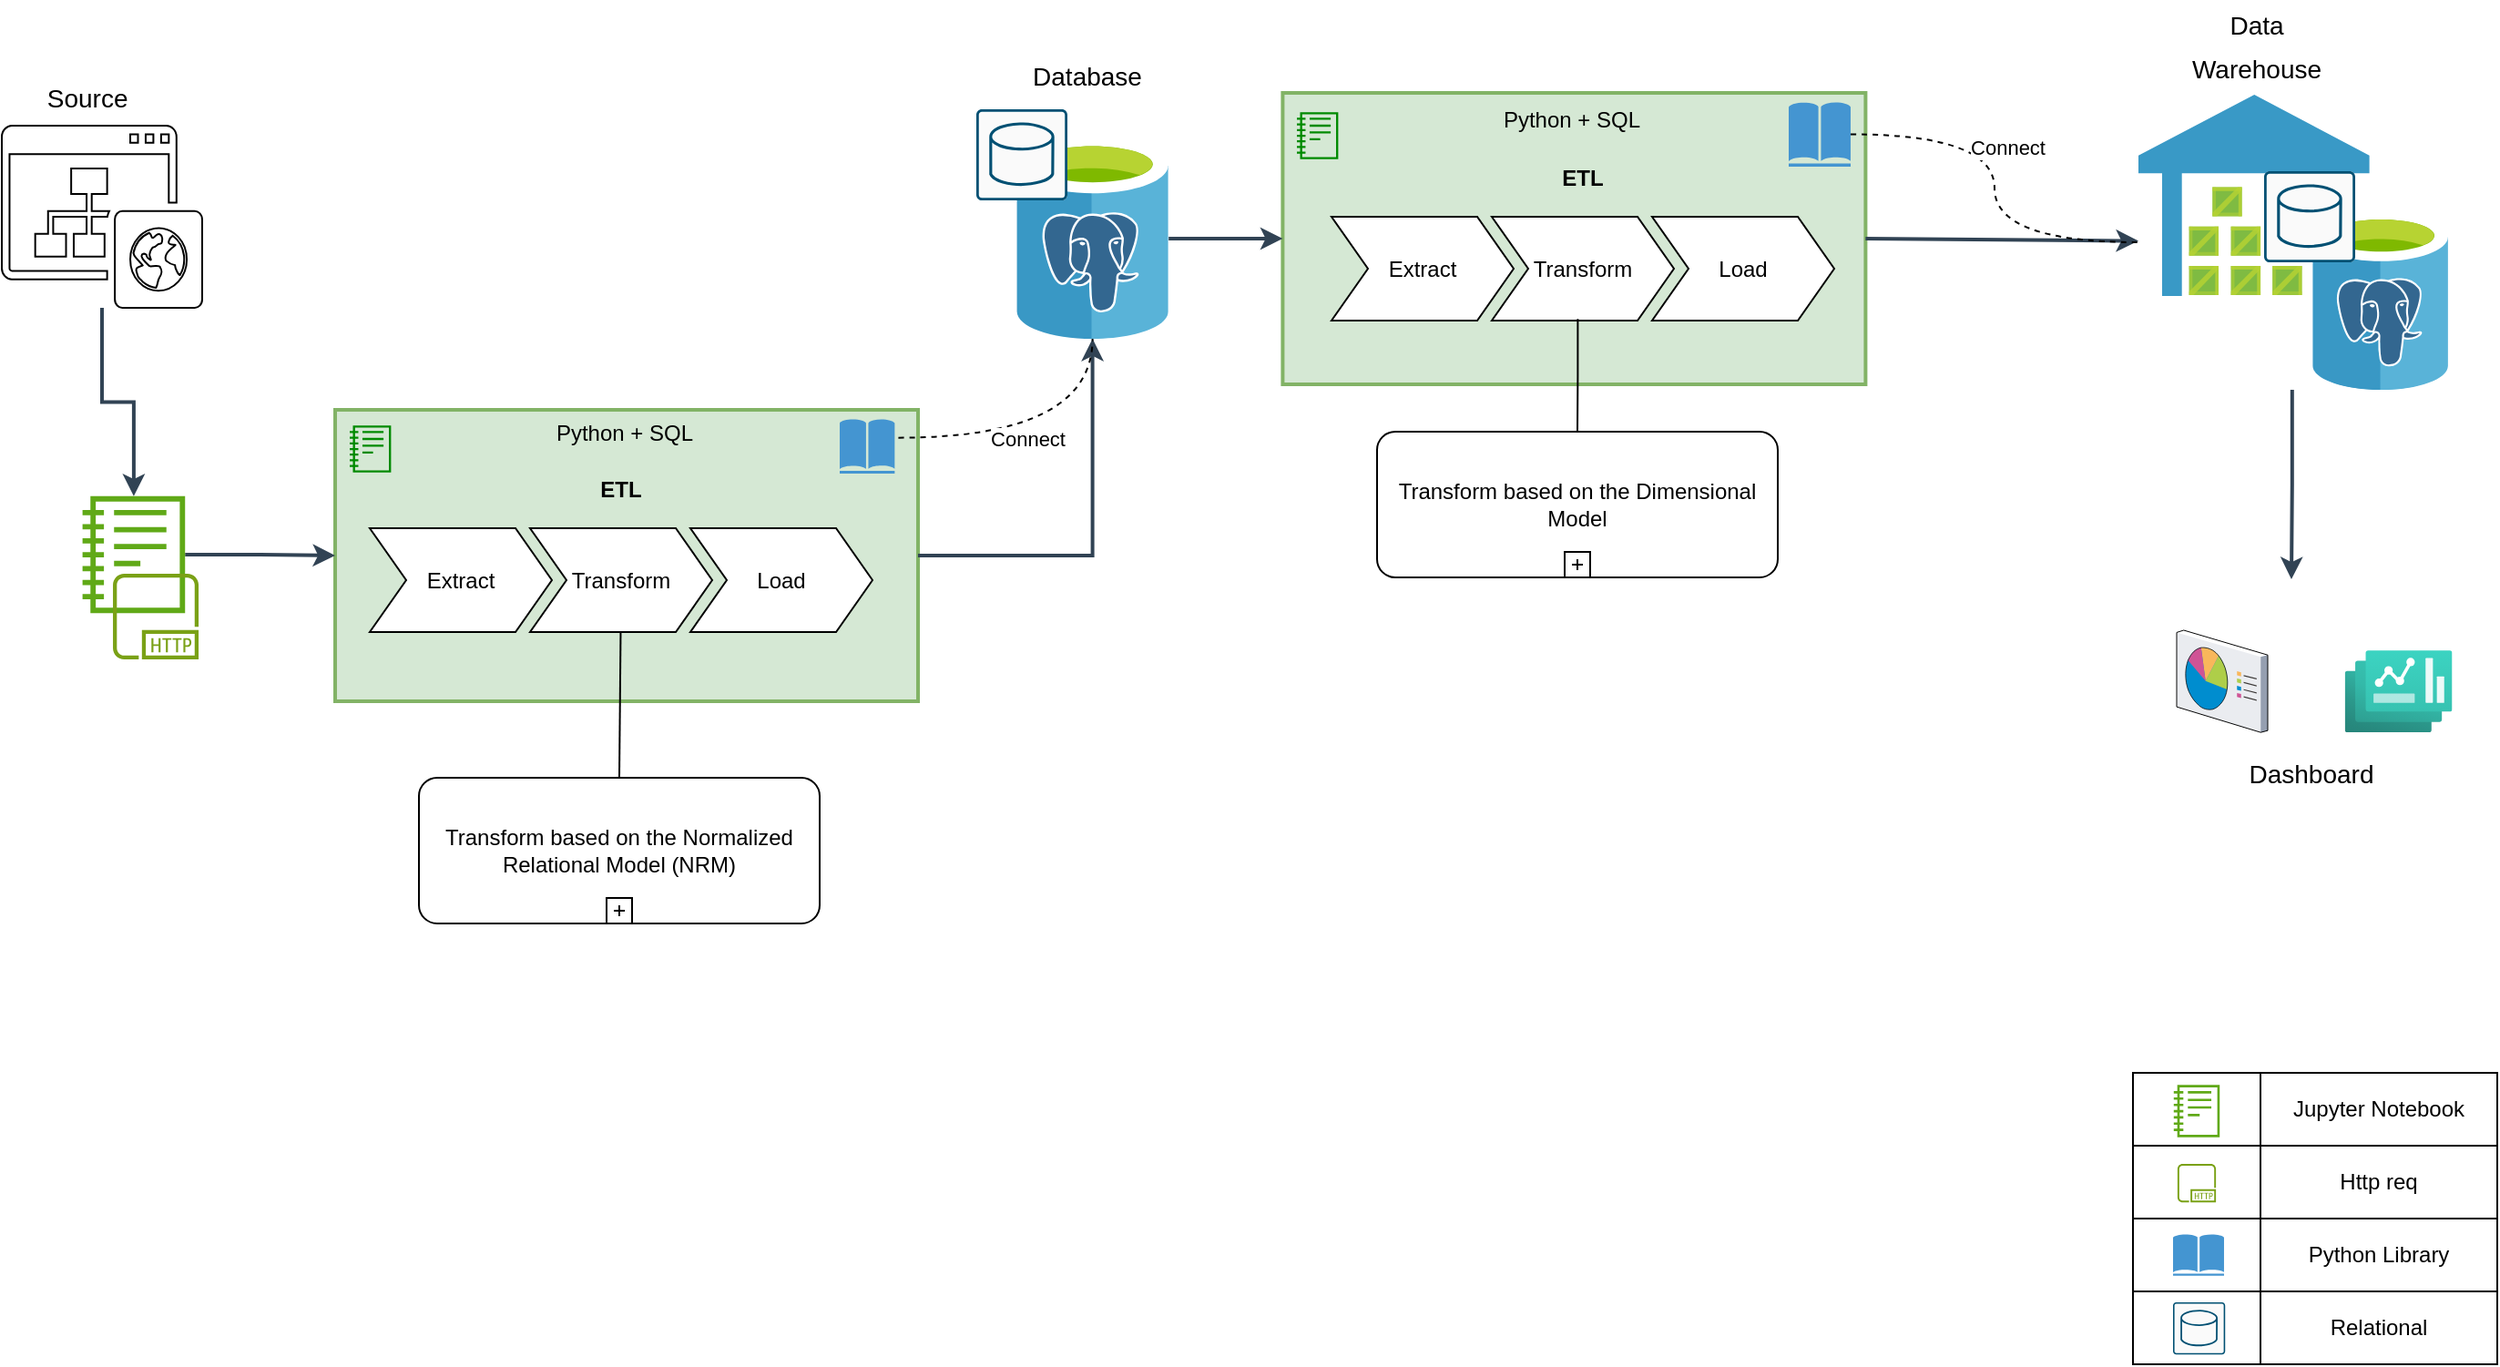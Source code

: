 <mxfile version="22.0.4" type="github" pages="4">
  <diagram name="Data Architecture" id="ctzMrAQ5W3zzFSxHdsyH">
    <mxGraphModel dx="1678" dy="933" grid="1" gridSize="10" guides="1" tooltips="1" connect="1" arrows="1" fold="1" page="1" pageScale="1" pageWidth="1400" pageHeight="850" math="0" shadow="0">
      <root>
        <mxCell id="0" />
        <mxCell id="1" parent="0" />
        <mxCell id="oZp67QmK9EEdHLJoPUvL-60" value="" style="shape=table;startSize=0;container=1;collapsible=0;childLayout=tableLayout;rounded=0;" parent="1" vertex="1">
          <mxGeometry x="1190" y="670" width="200" height="160" as="geometry" />
        </mxCell>
        <mxCell id="oZp67QmK9EEdHLJoPUvL-61" value="" style="shape=tableRow;horizontal=0;startSize=0;swimlaneHead=0;swimlaneBody=0;strokeColor=inherit;top=0;left=0;bottom=0;right=0;collapsible=0;dropTarget=0;fillColor=none;points=[[0,0.5],[1,0.5]];portConstraint=eastwest;rounded=0;" parent="oZp67QmK9EEdHLJoPUvL-60" vertex="1">
          <mxGeometry width="200" height="40" as="geometry" />
        </mxCell>
        <mxCell id="oZp67QmK9EEdHLJoPUvL-62" value="" style="shape=partialRectangle;html=1;whiteSpace=wrap;connectable=0;strokeColor=inherit;overflow=hidden;fillColor=none;top=0;left=0;bottom=0;right=0;pointerEvents=1;rounded=0;" parent="oZp67QmK9EEdHLJoPUvL-61" vertex="1">
          <mxGeometry width="70" height="40" as="geometry">
            <mxRectangle width="70" height="40" as="alternateBounds" />
          </mxGeometry>
        </mxCell>
        <mxCell id="oZp67QmK9EEdHLJoPUvL-63" value="Jupyter Notebook" style="shape=partialRectangle;html=1;whiteSpace=wrap;connectable=0;strokeColor=inherit;overflow=hidden;fillColor=none;top=0;left=0;bottom=0;right=0;pointerEvents=1;rounded=0;" parent="oZp67QmK9EEdHLJoPUvL-61" vertex="1">
          <mxGeometry x="70" width="130" height="40" as="geometry">
            <mxRectangle width="130" height="40" as="alternateBounds" />
          </mxGeometry>
        </mxCell>
        <mxCell id="oZp67QmK9EEdHLJoPUvL-64" value="" style="shape=tableRow;horizontal=0;startSize=0;swimlaneHead=0;swimlaneBody=0;strokeColor=inherit;top=0;left=0;bottom=0;right=0;collapsible=0;dropTarget=0;fillColor=none;points=[[0,0.5],[1,0.5]];portConstraint=eastwest;rounded=0;" parent="oZp67QmK9EEdHLJoPUvL-60" vertex="1">
          <mxGeometry y="40" width="200" height="40" as="geometry" />
        </mxCell>
        <mxCell id="oZp67QmK9EEdHLJoPUvL-65" value="" style="shape=partialRectangle;html=1;whiteSpace=wrap;connectable=0;strokeColor=inherit;overflow=hidden;fillColor=none;top=0;left=0;bottom=0;right=0;pointerEvents=1;rounded=0;" parent="oZp67QmK9EEdHLJoPUvL-64" vertex="1">
          <mxGeometry width="70" height="40" as="geometry">
            <mxRectangle width="70" height="40" as="alternateBounds" />
          </mxGeometry>
        </mxCell>
        <mxCell id="oZp67QmK9EEdHLJoPUvL-66" value="Http req" style="shape=partialRectangle;html=1;whiteSpace=wrap;connectable=0;strokeColor=inherit;overflow=hidden;fillColor=none;top=0;left=0;bottom=0;right=0;pointerEvents=1;rounded=0;" parent="oZp67QmK9EEdHLJoPUvL-64" vertex="1">
          <mxGeometry x="70" width="130" height="40" as="geometry">
            <mxRectangle width="130" height="40" as="alternateBounds" />
          </mxGeometry>
        </mxCell>
        <mxCell id="oZp67QmK9EEdHLJoPUvL-96" value="" style="shape=tableRow;horizontal=0;startSize=0;swimlaneHead=0;swimlaneBody=0;strokeColor=inherit;top=0;left=0;bottom=0;right=0;collapsible=0;dropTarget=0;fillColor=none;points=[[0,0.5],[1,0.5]];portConstraint=eastwest;rounded=0;" parent="oZp67QmK9EEdHLJoPUvL-60" vertex="1">
          <mxGeometry y="80" width="200" height="40" as="geometry" />
        </mxCell>
        <mxCell id="oZp67QmK9EEdHLJoPUvL-97" value="" style="shape=partialRectangle;html=1;whiteSpace=wrap;connectable=0;strokeColor=inherit;overflow=hidden;fillColor=none;top=0;left=0;bottom=0;right=0;pointerEvents=1;rounded=0;" parent="oZp67QmK9EEdHLJoPUvL-96" vertex="1">
          <mxGeometry width="70" height="40" as="geometry">
            <mxRectangle width="70" height="40" as="alternateBounds" />
          </mxGeometry>
        </mxCell>
        <mxCell id="oZp67QmK9EEdHLJoPUvL-98" value="Python Library" style="shape=partialRectangle;html=1;whiteSpace=wrap;connectable=0;strokeColor=inherit;overflow=hidden;fillColor=none;top=0;left=0;bottom=0;right=0;pointerEvents=1;rounded=0;" parent="oZp67QmK9EEdHLJoPUvL-96" vertex="1">
          <mxGeometry x="70" width="130" height="40" as="geometry">
            <mxRectangle width="130" height="40" as="alternateBounds" />
          </mxGeometry>
        </mxCell>
        <mxCell id="oZp67QmK9EEdHLJoPUvL-67" value="" style="shape=tableRow;horizontal=0;startSize=0;swimlaneHead=0;swimlaneBody=0;strokeColor=inherit;top=0;left=0;bottom=0;right=0;collapsible=0;dropTarget=0;fillColor=none;points=[[0,0.5],[1,0.5]];portConstraint=eastwest;rounded=0;" parent="oZp67QmK9EEdHLJoPUvL-60" vertex="1">
          <mxGeometry y="120" width="200" height="40" as="geometry" />
        </mxCell>
        <mxCell id="oZp67QmK9EEdHLJoPUvL-68" value="" style="shape=partialRectangle;html=1;whiteSpace=wrap;connectable=0;strokeColor=inherit;overflow=hidden;fillColor=none;top=0;left=0;bottom=0;right=0;pointerEvents=1;rounded=0;" parent="oZp67QmK9EEdHLJoPUvL-67" vertex="1">
          <mxGeometry width="70" height="40" as="geometry">
            <mxRectangle width="70" height="40" as="alternateBounds" />
          </mxGeometry>
        </mxCell>
        <mxCell id="oZp67QmK9EEdHLJoPUvL-69" value="Relational" style="shape=partialRectangle;html=1;whiteSpace=wrap;connectable=0;strokeColor=inherit;overflow=hidden;fillColor=none;top=0;left=0;bottom=0;right=0;pointerEvents=1;rounded=0;" parent="oZp67QmK9EEdHLJoPUvL-67" vertex="1">
          <mxGeometry x="70" width="130" height="40" as="geometry">
            <mxRectangle width="130" height="40" as="alternateBounds" />
          </mxGeometry>
        </mxCell>
        <mxCell id="oZp67QmK9EEdHLJoPUvL-37" value="" style="rounded=0;whiteSpace=wrap;html=1;absoluteArcSize=1;arcSize=14;strokeWidth=2;fillColor=#d5e8d4;strokeColor=#82b366;" parent="1" vertex="1">
          <mxGeometry x="723.2" y="132" width="320" height="160" as="geometry" />
        </mxCell>
        <mxCell id="oZp67QmK9EEdHLJoPUvL-35" value="" style="rounded=0;whiteSpace=wrap;html=1;absoluteArcSize=1;arcSize=14;strokeWidth=2;fillColor=#d5e8d4;strokeColor=#82b366;" parent="1" vertex="1">
          <mxGeometry x="203" y="306" width="320" height="160" as="geometry" />
        </mxCell>
        <mxCell id="oZp67QmK9EEdHLJoPUvL-1" value="" style="sketch=0;pointerEvents=1;shadow=0;dashed=0;html=1;fillColor=none;labelPosition=center;verticalLabelPosition=bottom;verticalAlign=top;outlineConnect=0;align=center;shape=mxgraph.office.sites.website_public;rounded=0;" parent="1" vertex="1">
          <mxGeometry x="20" y="150" width="110" height="100" as="geometry" />
        </mxCell>
        <mxCell id="oZp67QmK9EEdHLJoPUvL-71" style="edgeStyle=orthogonalEdgeStyle;rounded=0;orthogonalLoop=1;jettySize=auto;html=1;fillColor=#647687;strokeColor=#314354;strokeWidth=2;" parent="1" source="oZp67QmK9EEdHLJoPUvL-5" target="oZp67QmK9EEdHLJoPUvL-35" edge="1">
          <mxGeometry relative="1" as="geometry" />
        </mxCell>
        <mxCell id="oZp67QmK9EEdHLJoPUvL-5" value="" style="sketch=0;outlineConnect=0;fontColor=#ffffff;fillColor=#60a917;strokeColor=#2D7600;dashed=0;verticalLabelPosition=bottom;verticalAlign=top;align=center;html=1;fontSize=12;fontStyle=0;aspect=fixed;pointerEvents=1;shape=mxgraph.aws4.sagemaker_notebook;rounded=0;" parent="1" vertex="1">
          <mxGeometry x="64.31" y="352" width="56.3" height="67" as="geometry" />
        </mxCell>
        <mxCell id="oZp67QmK9EEdHLJoPUvL-39" style="edgeStyle=orthogonalEdgeStyle;rounded=0;orthogonalLoop=1;jettySize=auto;html=1;fillColor=#647687;strokeColor=#314354;strokeWidth=2;" parent="1" source="oZp67QmK9EEdHLJoPUvL-7" target="oZp67QmK9EEdHLJoPUvL-37" edge="1">
          <mxGeometry relative="1" as="geometry">
            <mxPoint x="770" y="223" as="targetPoint" />
          </mxGeometry>
        </mxCell>
        <mxCell id="oZp67QmK9EEdHLJoPUvL-7" value="" style="image;sketch=0;aspect=fixed;html=1;points=[];align=center;fontSize=12;image=img/lib/mscae/Azure_Database_for_PostgreSQL_servers.svg;rounded=0;" parent="1" vertex="1">
          <mxGeometry x="577" y="157" width="83.6" height="110" as="geometry" />
        </mxCell>
        <mxCell id="oZp67QmK9EEdHLJoPUvL-8" value="ETL" style="swimlane;childLayout=stackLayout;horizontal=1;fillColor=none;horizontalStack=1;resizeParent=1;resizeParentMax=0;resizeLast=0;collapsible=0;strokeColor=none;stackBorder=10;stackSpacing=-12;resizable=1;align=center;points=[];whiteSpace=wrap;html=1;startSize=23;rounded=0;" parent="1" vertex="1">
          <mxGeometry x="212" y="338" width="296" height="100" as="geometry" />
        </mxCell>
        <mxCell id="oZp67QmK9EEdHLJoPUvL-9" value="Extract" style="shape=step;perimeter=stepPerimeter;fixedSize=1;points=[];whiteSpace=wrap;html=1;rounded=0;" parent="oZp67QmK9EEdHLJoPUvL-8" vertex="1">
          <mxGeometry x="10" y="33" width="100" height="57" as="geometry" />
        </mxCell>
        <mxCell id="oZp67QmK9EEdHLJoPUvL-10" value="Transform" style="shape=step;perimeter=stepPerimeter;fixedSize=1;points=[];whiteSpace=wrap;html=1;rounded=0;" parent="oZp67QmK9EEdHLJoPUvL-8" vertex="1">
          <mxGeometry x="98" y="33" width="100" height="57" as="geometry" />
        </mxCell>
        <mxCell id="oZp67QmK9EEdHLJoPUvL-11" value="Load" style="shape=step;perimeter=stepPerimeter;fixedSize=1;points=[];whiteSpace=wrap;html=1;rounded=0;" parent="oZp67QmK9EEdHLJoPUvL-8" vertex="1">
          <mxGeometry x="186" y="33" width="100" height="57" as="geometry" />
        </mxCell>
        <mxCell id="oZp67QmK9EEdHLJoPUvL-13" style="edgeStyle=orthogonalEdgeStyle;rounded=0;orthogonalLoop=1;jettySize=auto;html=1;exitX=1;exitY=0.5;exitDx=0;exitDy=0;fillColor=#647687;strokeColor=#314354;strokeWidth=2;" parent="1" source="oZp67QmK9EEdHLJoPUvL-35" target="oZp67QmK9EEdHLJoPUvL-7" edge="1">
          <mxGeometry relative="1" as="geometry">
            <mxPoint x="520" y="390" as="sourcePoint" />
            <mxPoint x="598.8" y="346.1" as="targetPoint" />
          </mxGeometry>
        </mxCell>
        <mxCell id="oZp67QmK9EEdHLJoPUvL-14" value="" style="endArrow=none;html=1;rounded=0;entryX=0.5;entryY=0;entryDx=0;entryDy=0;entryPerimeter=0;" parent="1" source="oZp67QmK9EEdHLJoPUvL-10" target="oZp67QmK9EEdHLJoPUvL-15" edge="1">
          <mxGeometry width="50" height="50" relative="1" as="geometry">
            <mxPoint x="620" y="390" as="sourcePoint" />
            <mxPoint x="460" y="520" as="targetPoint" />
          </mxGeometry>
        </mxCell>
        <mxCell id="oZp67QmK9EEdHLJoPUvL-15" value="" style="points=[[0.25,0,0],[0.5,0,0],[0.75,0,0],[1,0.25,0],[1,0.5,0],[1,0.75,0],[0.75,1,0],[0.5,1,0],[0.25,1,0],[0,0.75,0],[0,0.5,0],[0,0.25,0]];shape=mxgraph.bpmn.task;whiteSpace=wrap;rectStyle=rounded;size=10;html=1;container=1;expand=0;collapsible=0;taskMarker=abstract;isLoopSub=1;rounded=0;" parent="1" vertex="1">
          <mxGeometry x="249" y="508" width="220" height="80" as="geometry" />
        </mxCell>
        <mxCell id="oZp67QmK9EEdHLJoPUvL-18" value="Transform based on the Normalized Relational Model (NRM)" style="text;strokeColor=none;align=center;fillColor=none;html=1;verticalAlign=middle;whiteSpace=wrap;rounded=0;" parent="oZp67QmK9EEdHLJoPUvL-15" vertex="1">
          <mxGeometry x="9.167" y="7.273" width="201.667" height="65.455" as="geometry" />
        </mxCell>
        <mxCell id="oZp67QmK9EEdHLJoPUvL-17" value="" style="sketch=0;points=[[0.015,0.015,0],[0.985,0.015,0],[0.985,0.985,0],[0.015,0.985,0],[0.25,0,0],[0.5,0,0],[0.75,0,0],[1,0.25,0],[1,0.5,0],[1,0.75,0],[0.75,1,0],[0.5,1,0],[0.25,1,0],[0,0.75,0],[0,0.5,0],[0,0.25,0]];verticalLabelPosition=bottom;html=1;verticalAlign=top;aspect=fixed;align=center;pointerEvents=1;shape=mxgraph.cisco19.rect;prIcon=database_relational;fillColor=#FAFAFA;strokeColor=#005073;rounded=0;" parent="1" vertex="1">
          <mxGeometry x="555" y="141" width="50" height="50" as="geometry" />
        </mxCell>
        <mxCell id="oZp67QmK9EEdHLJoPUvL-19" value="ETL" style="swimlane;childLayout=stackLayout;horizontal=1;fillColor=none;horizontalStack=1;resizeParent=1;resizeParentMax=0;resizeLast=0;collapsible=0;strokeColor=none;stackBorder=10;stackSpacing=-12;resizable=1;align=center;points=[];whiteSpace=wrap;html=1;startSize=23;rounded=0;" parent="1" vertex="1">
          <mxGeometry x="740" y="167" width="296" height="100" as="geometry" />
        </mxCell>
        <mxCell id="oZp67QmK9EEdHLJoPUvL-20" value="Extract" style="shape=step;perimeter=stepPerimeter;fixedSize=1;points=[];whiteSpace=wrap;html=1;rounded=0;" parent="oZp67QmK9EEdHLJoPUvL-19" vertex="1">
          <mxGeometry x="10" y="33" width="100" height="57" as="geometry" />
        </mxCell>
        <mxCell id="oZp67QmK9EEdHLJoPUvL-21" value="Transform" style="shape=step;perimeter=stepPerimeter;fixedSize=1;points=[];whiteSpace=wrap;html=1;rounded=0;" parent="oZp67QmK9EEdHLJoPUvL-19" vertex="1">
          <mxGeometry x="98" y="33" width="100" height="57" as="geometry" />
        </mxCell>
        <mxCell id="oZp67QmK9EEdHLJoPUvL-22" value="Load" style="shape=step;perimeter=stepPerimeter;fixedSize=1;points=[];whiteSpace=wrap;html=1;rounded=0;" parent="oZp67QmK9EEdHLJoPUvL-19" vertex="1">
          <mxGeometry x="186" y="33" width="100" height="57" as="geometry" />
        </mxCell>
        <mxCell id="oZp67QmK9EEdHLJoPUvL-25" value="" style="endArrow=classic;html=1;rounded=0;exitX=1;exitY=0.5;exitDx=0;exitDy=0;fillColor=#647687;strokeColor=#314354;strokeWidth=2;" parent="1" source="oZp67QmK9EEdHLJoPUvL-37" target="oZp67QmK9EEdHLJoPUvL-27" edge="1">
          <mxGeometry width="50" height="50" relative="1" as="geometry">
            <mxPoint x="888" y="430" as="sourcePoint" />
            <mxPoint x="1088" y="480" as="targetPoint" />
          </mxGeometry>
        </mxCell>
        <mxCell id="oZp67QmK9EEdHLJoPUvL-82" style="edgeStyle=orthogonalEdgeStyle;rounded=0;orthogonalLoop=1;jettySize=auto;html=1;fillColor=#647687;strokeColor=#314354;strokeWidth=2;" parent="1" source="oZp67QmK9EEdHLJoPUvL-27" edge="1">
          <mxGeometry relative="1" as="geometry">
            <mxPoint x="1277" y="399" as="targetPoint" />
          </mxGeometry>
        </mxCell>
        <mxCell id="oZp67QmK9EEdHLJoPUvL-27" value="" style="image;sketch=0;aspect=fixed;html=1;points=[];align=center;fontSize=12;image=img/lib/mscae/SQL_DataWarehouse.svg;direction=east;rounded=0;" parent="1" vertex="1">
          <mxGeometry x="1193" y="133" width="168.75" height="162" as="geometry" />
        </mxCell>
        <mxCell id="oZp67QmK9EEdHLJoPUvL-28" value="" style="image;sketch=0;aspect=fixed;html=1;points=[];align=center;fontSize=12;image=img/lib/mscae/Azure_Database_for_PostgreSQL_servers.svg;rounded=0;" parent="1" vertex="1">
          <mxGeometry x="1289.33" y="197.8" width="73.87" height="97.2" as="geometry" />
        </mxCell>
        <mxCell id="oZp67QmK9EEdHLJoPUvL-29" value="" style="sketch=0;points=[[0.015,0.015,0],[0.985,0.015,0],[0.985,0.985,0],[0.015,0.985,0],[0.25,0,0],[0.5,0,0],[0.75,0,0],[1,0.25,0],[1,0.5,0],[1,0.75,0],[0.75,1,0],[0.5,1,0],[0.25,1,0],[0,0.75,0],[0,0.5,0],[0,0.25,0]];verticalLabelPosition=bottom;html=1;verticalAlign=top;aspect=fixed;align=center;pointerEvents=1;shape=mxgraph.cisco19.rect;prIcon=database_relational;fillColor=#FAFAFA;strokeColor=#005073;rounded=0;" parent="1" vertex="1">
          <mxGeometry x="1262" y="175" width="50" height="50" as="geometry" />
        </mxCell>
        <mxCell id="oZp67QmK9EEdHLJoPUvL-32" value="" style="points=[[0.25,0,0],[0.5,0,0],[0.75,0,0],[1,0.25,0],[1,0.5,0],[1,0.75,0],[0.75,1,0],[0.5,1,0],[0.25,1,0],[0,0.75,0],[0,0.5,0],[0,0.25,0]];shape=mxgraph.bpmn.task;whiteSpace=wrap;rectStyle=rounded;size=10;html=1;container=1;expand=0;collapsible=0;taskMarker=abstract;isLoopSub=1;rounded=0;" parent="1" vertex="1">
          <mxGeometry x="775" y="318" width="220" height="80" as="geometry" />
        </mxCell>
        <mxCell id="oZp67QmK9EEdHLJoPUvL-33" value="Transform based on the Dimensional Model" style="text;strokeColor=none;align=center;fillColor=none;html=1;verticalAlign=middle;whiteSpace=wrap;rounded=0;" parent="oZp67QmK9EEdHLJoPUvL-32" vertex="1">
          <mxGeometry x="9.167" y="7.273" width="201.667" height="65.455" as="geometry" />
        </mxCell>
        <mxCell id="oZp67QmK9EEdHLJoPUvL-34" value="" style="endArrow=none;html=1;rounded=0;entryX=0.5;entryY=0;entryDx=0;entryDy=0;entryPerimeter=0;exitX=0.472;exitY=0.985;exitDx=0;exitDy=0;exitPerimeter=0;edgeStyle=orthogonalEdgeStyle;" parent="1" source="oZp67QmK9EEdHLJoPUvL-21" target="oZp67QmK9EEdHLJoPUvL-32" edge="1">
          <mxGeometry width="50" height="50" relative="1" as="geometry">
            <mxPoint x="902.41" y="291" as="sourcePoint" />
            <mxPoint x="901.41" y="378" as="targetPoint" />
          </mxGeometry>
        </mxCell>
        <mxCell id="oZp67QmK9EEdHLJoPUvL-36" value="Python + SQL" style="text;strokeColor=none;align=center;fillColor=none;html=1;verticalAlign=middle;whiteSpace=wrap;rounded=0;" parent="1" vertex="1">
          <mxGeometry x="222" y="304" width="280" height="30" as="geometry" />
        </mxCell>
        <mxCell id="oZp67QmK9EEdHLJoPUvL-38" value="Python + SQL" style="text;strokeColor=none;align=center;fillColor=none;html=1;verticalAlign=middle;whiteSpace=wrap;rounded=0;" parent="1" vertex="1">
          <mxGeometry x="742" y="132" width="280" height="30" as="geometry" />
        </mxCell>
        <mxCell id="oZp67QmK9EEdHLJoPUvL-40" value="" style="sketch=0;outlineConnect=0;fontColor=#ffffff;fillColor=#008a00;strokeColor=#005700;dashed=0;verticalLabelPosition=bottom;verticalAlign=top;align=center;html=1;fontSize=12;fontStyle=0;aspect=fixed;pointerEvents=1;shape=mxgraph.aws4.sagemaker_notebook;rounded=0;" parent="1" vertex="1">
          <mxGeometry x="211" y="314" width="22.69" height="27" as="geometry" />
        </mxCell>
        <mxCell id="oZp67QmK9EEdHLJoPUvL-41" value="" style="sketch=0;outlineConnect=0;fontColor=#ffffff;fillColor=#008a00;strokeColor=#005700;dashed=0;verticalLabelPosition=bottom;verticalAlign=top;align=center;html=1;fontSize=12;fontStyle=0;aspect=fixed;pointerEvents=1;shape=mxgraph.aws4.sagemaker_notebook;rounded=0;" parent="1" vertex="1">
          <mxGeometry x="731" y="142" width="22.69" height="27" as="geometry" />
        </mxCell>
        <mxCell id="oZp67QmK9EEdHLJoPUvL-44" value="" style="shadow=0;dashed=0;html=1;strokeColor=none;fillColor=#4495D1;labelPosition=center;verticalLabelPosition=bottom;verticalAlign=top;align=center;outlineConnect=0;shape=mxgraph.veeam.library;rounded=0;" parent="1" vertex="1">
          <mxGeometry x="480" y="311" width="30.19" height="30" as="geometry" />
        </mxCell>
        <mxCell id="oZp67QmK9EEdHLJoPUvL-46" value="" style="sketch=0;outlineConnect=0;fontColor=#ffffff;fillColor=#60a917;strokeColor=#2D7600;dashed=0;verticalLabelPosition=bottom;verticalAlign=top;align=center;html=1;fontSize=12;fontStyle=0;aspect=fixed;pointerEvents=1;shape=mxgraph.aws4.sagemaker_notebook;rounded=0;" parent="1" vertex="1">
          <mxGeometry x="1212.4" y="676" width="25.21" height="30" as="geometry" />
        </mxCell>
        <mxCell id="oZp67QmK9EEdHLJoPUvL-72" value="" style="shadow=0;dashed=0;html=1;strokeColor=none;fillColor=#4495D1;labelPosition=center;verticalLabelPosition=bottom;verticalAlign=top;align=center;outlineConnect=0;shape=mxgraph.veeam.library;rounded=0;" parent="1" vertex="1">
          <mxGeometry x="1212.0" y="758.6" width="28" height="22.8" as="geometry" />
        </mxCell>
        <mxCell id="oZp67QmK9EEdHLJoPUvL-73" value="" style="endArrow=none;dashed=1;html=1;rounded=0;edgeStyle=orthogonalEdgeStyle;curved=1;" parent="1" source="oZp67QmK9EEdHLJoPUvL-75" target="oZp67QmK9EEdHLJoPUvL-27" edge="1">
          <mxGeometry width="50" height="50" relative="1" as="geometry">
            <mxPoint x="1172.01" y="97.787" as="sourcePoint" />
            <mxPoint x="1195.423" y="123" as="targetPoint" />
          </mxGeometry>
        </mxCell>
        <mxCell id="oZp67QmK9EEdHLJoPUvL-74" value="Connect" style="edgeLabel;html=1;align=center;verticalAlign=middle;resizable=0;points=[];rounded=0;" parent="oZp67QmK9EEdHLJoPUvL-73" vertex="1" connectable="0">
          <mxGeometry x="-0.208" relative="1" as="geometry">
            <mxPoint x="7" as="offset" />
          </mxGeometry>
        </mxCell>
        <mxCell id="oZp67QmK9EEdHLJoPUvL-75" value="" style="shadow=0;dashed=0;html=1;strokeColor=none;fillColor=#4495D1;labelPosition=center;verticalLabelPosition=bottom;verticalAlign=top;align=center;outlineConnect=0;shape=mxgraph.veeam.library;rounded=0;" parent="1" vertex="1">
          <mxGeometry x="1001" y="137" width="34" height="35.5" as="geometry" />
        </mxCell>
        <mxCell id="oZp67QmK9EEdHLJoPUvL-79" value="" style="sketch=0;points=[[0.015,0.015,0],[0.985,0.015,0],[0.985,0.985,0],[0.015,0.985,0],[0.25,0,0],[0.5,0,0],[0.75,0,0],[1,0.25,0],[1,0.5,0],[1,0.75,0],[0.75,1,0],[0.5,1,0],[0.25,1,0],[0,0.75,0],[0,0.5,0],[0,0.25,0]];verticalLabelPosition=bottom;html=1;verticalAlign=top;aspect=fixed;align=center;pointerEvents=1;shape=mxgraph.cisco19.rect;prIcon=database_relational;fillColor=#FAFAFA;strokeColor=#005073;rounded=0;" parent="1" vertex="1">
          <mxGeometry x="1212" y="796" width="28.61" height="28.61" as="geometry" />
        </mxCell>
        <mxCell id="oZp67QmK9EEdHLJoPUvL-80" value="" style="shape=image;html=1;verticalAlign=top;verticalLabelPosition=bottom;labelBackgroundColor=#ffffff;imageAspect=0;aspect=fixed;image=https://cdn3.iconfinder.com/data/icons/fintech-icon/128/11_Data_Visualization-128.png;rounded=0;" parent="1" vertex="1">
          <mxGeometry x="1219" y="383" width="114" height="114" as="geometry" />
        </mxCell>
        <mxCell id="oZp67QmK9EEdHLJoPUvL-81" value="" style="verticalLabelPosition=bottom;sketch=0;aspect=fixed;html=1;verticalAlign=top;strokeColor=none;align=center;outlineConnect=0;shape=mxgraph.citrix.reporting;rounded=0;" parent="1" vertex="1">
          <mxGeometry x="1214" y="427" width="50" height="56.1" as="geometry" />
        </mxCell>
        <mxCell id="oZp67QmK9EEdHLJoPUvL-83" value="&lt;font style=&quot;font-size: 14px;&quot; face=&quot;Helvetica&quot;&gt;Source&amp;nbsp;&lt;/font&gt;" style="text;strokeColor=none;align=center;fillColor=none;html=1;verticalAlign=middle;whiteSpace=wrap;rounded=0;fontSize=20;fontFamily=Architects Daughter;" parent="1" vertex="1">
          <mxGeometry x="39.37" y="118" width="60" height="30" as="geometry" />
        </mxCell>
        <mxCell id="oZp67QmK9EEdHLJoPUvL-86" value="" style="endArrow=none;dashed=1;html=1;rounded=0;exitX=1.067;exitY=0.344;exitDx=0;exitDy=0;exitPerimeter=0;edgeStyle=orthogonalEdgeStyle;curved=1;" parent="1" source="oZp67QmK9EEdHLJoPUvL-44" target="oZp67QmK9EEdHLJoPUvL-7" edge="1">
          <mxGeometry width="50" height="50" relative="1" as="geometry">
            <mxPoint x="490" y="303" as="sourcePoint" />
            <mxPoint x="491" y="212" as="targetPoint" />
          </mxGeometry>
        </mxCell>
        <mxCell id="oZp67QmK9EEdHLJoPUvL-87" value="Connect" style="edgeLabel;html=1;align=center;verticalAlign=middle;resizable=0;points=[];rounded=0;" parent="oZp67QmK9EEdHLJoPUvL-86" vertex="1" connectable="0">
          <mxGeometry x="-0.208" relative="1" as="geometry">
            <mxPoint x="7" as="offset" />
          </mxGeometry>
        </mxCell>
        <mxCell id="oZp67QmK9EEdHLJoPUvL-89" value="" style="image;aspect=fixed;html=1;points=[];align=center;fontSize=12;image=img/lib/azure2/other/Dashboard_Hub.svg;rounded=1;sketch=1;hachureGap=4;jiggle=2;curveFitting=1;fontFamily=Architects Daughter;fontSource=https%3A%2F%2Ffonts.googleapis.com%2Fcss%3Ffamily%3DArchitects%2BDaughter;" parent="1" vertex="1">
          <mxGeometry x="1306.33" y="438.04" width="58.92" height="45.06" as="geometry" />
        </mxCell>
        <mxCell id="oZp67QmK9EEdHLJoPUvL-90" value="&lt;font face=&quot;Helvetica&quot;&gt;&lt;span style=&quot;font-size: 14px;&quot;&gt;Dashboard&lt;br&gt;&lt;/span&gt;&lt;/font&gt;" style="text;strokeColor=none;align=center;fillColor=none;html=1;verticalAlign=middle;whiteSpace=wrap;rounded=0;fontSize=20;fontFamily=Architects Daughter;" parent="1" vertex="1">
          <mxGeometry x="1258" y="489" width="60" height="30" as="geometry" />
        </mxCell>
        <mxCell id="oZp67QmK9EEdHLJoPUvL-92" value="" style="edgeStyle=orthogonalEdgeStyle;rounded=0;orthogonalLoop=1;jettySize=auto;html=1;fillColor=#647687;strokeColor=#314354;strokeWidth=2;" parent="1" source="oZp67QmK9EEdHLJoPUvL-1" target="oZp67QmK9EEdHLJoPUvL-5" edge="1">
          <mxGeometry relative="1" as="geometry">
            <mxPoint x="63.316" y="306" as="targetPoint" />
            <mxPoint x="85" y="140" as="sourcePoint" />
          </mxGeometry>
        </mxCell>
        <mxCell id="oZp67QmK9EEdHLJoPUvL-93" value="" style="sketch=0;outlineConnect=0;fontColor=#232F3E;gradientColor=none;fillColor=#7AA116;strokeColor=none;dashed=0;verticalLabelPosition=bottom;verticalAlign=top;align=center;html=1;fontSize=12;fontStyle=0;aspect=fixed;pointerEvents=1;shape=mxgraph.aws4.http_protocol;rounded=1;hachureGap=4;jiggle=2;curveFitting=1;fontFamily=Architects Daughter;fontSource=https%3A%2F%2Ffonts.googleapis.com%2Fcss%3Ffamily%3DArchitects%2BDaughter;" parent="1" vertex="1">
          <mxGeometry x="81.02" y="396" width="47" height="47" as="geometry" />
        </mxCell>
        <mxCell id="oZp67QmK9EEdHLJoPUvL-95" value="" style="sketch=0;outlineConnect=0;fontColor=#232F3E;gradientColor=none;fillColor=#7AA116;strokeColor=none;dashed=0;verticalLabelPosition=bottom;verticalAlign=top;align=center;html=1;fontSize=12;fontStyle=0;aspect=fixed;pointerEvents=1;shape=mxgraph.aws4.http_protocol;rounded=1;hachureGap=4;jiggle=2;curveFitting=1;fontFamily=Architects Daughter;fontSource=https%3A%2F%2Ffonts.googleapis.com%2Fcss%3Ffamily%3DArchitects%2BDaughter;" parent="1" vertex="1">
          <mxGeometry x="1214.45" y="720" width="21.11" height="21.11" as="geometry" />
        </mxCell>
        <mxCell id="oZp67QmK9EEdHLJoPUvL-99" value="&lt;font style=&quot;font-size: 14px;&quot; face=&quot;Helvetica&quot;&gt;Database&lt;/font&gt;" style="text;strokeColor=none;align=center;fillColor=none;html=1;verticalAlign=middle;whiteSpace=wrap;rounded=0;fontSize=20;fontFamily=Architects Daughter;" parent="1" vertex="1">
          <mxGeometry x="586" y="106" width="60" height="30" as="geometry" />
        </mxCell>
        <mxCell id="oZp67QmK9EEdHLJoPUvL-100" value="&lt;font style=&quot;font-size: 14px;&quot; face=&quot;Helvetica&quot;&gt;Data Warehouse&lt;/font&gt;" style="text;strokeColor=none;align=center;fillColor=none;html=1;verticalAlign=middle;whiteSpace=wrap;rounded=0;fontSize=20;fontFamily=Architects Daughter;" parent="1" vertex="1">
          <mxGeometry x="1225.56" y="90" width="64.44" height="30" as="geometry" />
        </mxCell>
      </root>
    </mxGraphModel>
  </diagram>
  <diagram id="BQQpvgiXreFLzf3pVBU5" name="ERD">
    <mxGraphModel dx="828" dy="921" grid="1" gridSize="10" guides="1" tooltips="1" connect="1" arrows="1" fold="1" page="1" pageScale="1" pageWidth="1400" pageHeight="850" math="0" shadow="0">
      <root>
        <mxCell id="0" />
        <mxCell id="1" parent="0" />
        <mxCell id="hzcTF9_PanDwGjhAesQ--1" value="POVERTY" style="whiteSpace=wrap;html=1;align=center;" parent="1" vertex="1">
          <mxGeometry x="290" y="305" width="100" height="40" as="geometry" />
        </mxCell>
        <mxCell id="OkkWYfvUJ_7oVDpKxBSs-2" style="rounded=0;orthogonalLoop=1;jettySize=auto;html=1;entryX=0.75;entryY=0;entryDx=0;entryDy=0;" parent="1" source="gxUUSBvXjTngfXurYSsp-1" target="hzcTF9_PanDwGjhAesQ--1" edge="1">
          <mxGeometry relative="1" as="geometry" />
        </mxCell>
        <mxCell id="gxUUSBvXjTngfXurYSsp-1" value="Poverty Gap (%)" style="ellipse;whiteSpace=wrap;html=1;align=center;" parent="1" vertex="1">
          <mxGeometry x="380" y="163.75" width="100" height="56.25" as="geometry" />
        </mxCell>
        <mxCell id="OkkWYfvUJ_7oVDpKxBSs-1" style="rounded=0;orthogonalLoop=1;jettySize=auto;html=1;entryX=1;entryY=0;entryDx=0;entryDy=0;" parent="1" source="rJK9L7ujIcYG_bQKj177-1" target="hzcTF9_PanDwGjhAesQ--1" edge="1">
          <mxGeometry relative="1" as="geometry" />
        </mxCell>
        <mxCell id="rJK9L7ujIcYG_bQKj177-1" value="Severity of Poverty (%)" style="ellipse;whiteSpace=wrap;html=1;align=center;" parent="1" vertex="1">
          <mxGeometry x="420" y="230" width="100" height="62.5" as="geometry" />
        </mxCell>
        <mxCell id="OkkWYfvUJ_7oVDpKxBSs-5" value="REGION" style="whiteSpace=wrap;html=1;align=center;" parent="1" vertex="1">
          <mxGeometry x="670" y="305" width="100" height="40" as="geometry" />
        </mxCell>
        <mxCell id="OkkWYfvUJ_7oVDpKxBSs-11" style="rounded=0;orthogonalLoop=1;jettySize=auto;html=1;entryX=0.75;entryY=0;entryDx=0;entryDy=0;" parent="1" source="OkkWYfvUJ_7oVDpKxBSs-6" target="OkkWYfvUJ_7oVDpKxBSs-5" edge="1">
          <mxGeometry relative="1" as="geometry" />
        </mxCell>
        <mxCell id="OkkWYfvUJ_7oVDpKxBSs-6" value="Region" style="ellipse;whiteSpace=wrap;html=1;align=center;" parent="1" vertex="1">
          <mxGeometry x="740" y="202.5" width="100" height="52.5" as="geometry" />
        </mxCell>
        <mxCell id="OkkWYfvUJ_7oVDpKxBSs-8" style="rounded=0;orthogonalLoop=1;jettySize=auto;html=1;entryX=0.5;entryY=0;entryDx=0;entryDy=0;" parent="1" source="OkkWYfvUJ_7oVDpKxBSs-7" target="hzcTF9_PanDwGjhAesQ--1" edge="1">
          <mxGeometry relative="1" as="geometry" />
        </mxCell>
        <mxCell id="OkkWYfvUJ_7oVDpKxBSs-7" value="ProvID" style="ellipse;whiteSpace=wrap;html=1;align=center;fontStyle=4;" parent="1" vertex="1">
          <mxGeometry x="270" y="163.75" width="100" height="55" as="geometry" />
        </mxCell>
        <mxCell id="OkkWYfvUJ_7oVDpKxBSs-10" style="rounded=0;orthogonalLoop=1;jettySize=auto;html=1;entryX=0.25;entryY=0;entryDx=0;entryDy=0;" parent="1" source="OkkWYfvUJ_7oVDpKxBSs-9" target="OkkWYfvUJ_7oVDpKxBSs-5" edge="1">
          <mxGeometry relative="1" as="geometry" />
        </mxCell>
        <mxCell id="OkkWYfvUJ_7oVDpKxBSs-9" value="RegID" style="ellipse;whiteSpace=wrap;html=1;align=center;fontStyle=4;" parent="1" vertex="1">
          <mxGeometry x="610" y="205" width="100" height="55" as="geometry" />
        </mxCell>
        <mxCell id="OkkWYfvUJ_7oVDpKxBSs-12" value="" style="edgeStyle=orthogonalEdgeStyle;fontSize=12;html=1;endArrow=ERmandOne;startArrow=ERmandOne;rounded=0;exitX=1;exitY=0.5;exitDx=0;exitDy=0;entryX=0;entryY=0.5;entryDx=0;entryDy=0;" parent="1" source="hzcTF9_PanDwGjhAesQ--1" target="OkkWYfvUJ_7oVDpKxBSs-5" edge="1">
          <mxGeometry width="100" height="100" relative="1" as="geometry">
            <mxPoint x="780" y="390" as="sourcePoint" />
            <mxPoint x="880" y="290" as="targetPoint" />
          </mxGeometry>
        </mxCell>
        <mxCell id="OkkWYfvUJ_7oVDpKxBSs-19" value="1" style="edgeLabel;html=1;align=center;verticalAlign=middle;resizable=0;points=[];" parent="OkkWYfvUJ_7oVDpKxBSs-12" vertex="1" connectable="0">
          <mxGeometry x="-0.832" y="-2" relative="1" as="geometry">
            <mxPoint as="offset" />
          </mxGeometry>
        </mxCell>
        <mxCell id="OkkWYfvUJ_7oVDpKxBSs-20" value="1" style="edgeLabel;html=1;align=center;verticalAlign=middle;resizable=0;points=[];" parent="OkkWYfvUJ_7oVDpKxBSs-12" vertex="1" connectable="0">
          <mxGeometry x="0.856" y="-2" relative="1" as="geometry">
            <mxPoint as="offset" />
          </mxGeometry>
        </mxCell>
        <mxCell id="OkkWYfvUJ_7oVDpKxBSs-13" value="INCOME" style="whiteSpace=wrap;html=1;align=center;" parent="1" vertex="1">
          <mxGeometry x="460" y="760.25" width="100" height="40" as="geometry" />
        </mxCell>
        <mxCell id="OkkWYfvUJ_7oVDpKxBSs-14" style="rounded=0;orthogonalLoop=1;jettySize=auto;html=1;entryX=0.5;entryY=0;entryDx=0;entryDy=0;" parent="1" source="OkkWYfvUJ_7oVDpKxBSs-15" target="OkkWYfvUJ_7oVDpKxBSs-13" edge="1">
          <mxGeometry relative="1" as="geometry" />
        </mxCell>
        <mxCell id="OkkWYfvUJ_7oVDpKxBSs-15" value="Income Gap (%)" style="ellipse;whiteSpace=wrap;html=1;align=center;" parent="1" vertex="1">
          <mxGeometry x="420" y="623.75" width="100" height="52.5" as="geometry" />
        </mxCell>
        <mxCell id="FRXkMHk-6Ydm-0PyETVP-1" style="rounded=0;orthogonalLoop=1;jettySize=auto;html=1;entryX=0;entryY=0;entryDx=0;entryDy=0;" parent="1" source="OkkWYfvUJ_7oVDpKxBSs-17" target="OkkWYfvUJ_7oVDpKxBSs-13" edge="1">
          <mxGeometry relative="1" as="geometry" />
        </mxCell>
        <mxCell id="OkkWYfvUJ_7oVDpKxBSs-17" value="IncID" style="ellipse;whiteSpace=wrap;html=1;align=center;fontStyle=4;" parent="1" vertex="1">
          <mxGeometry x="360" y="678.75" width="100" height="55" as="geometry" />
        </mxCell>
        <mxCell id="OkkWYfvUJ_7oVDpKxBSs-18" value="" style="edgeStyle=orthogonalEdgeStyle;fontSize=12;html=1;endArrow=ERmandOne;startArrow=ERmandOne;rounded=0;exitX=0.5;exitY=1;exitDx=0;exitDy=0;entryX=0;entryY=0.5;entryDx=0;entryDy=0;" parent="1" source="hzcTF9_PanDwGjhAesQ--1" target="OkkWYfvUJ_7oVDpKxBSs-13" edge="1">
          <mxGeometry width="100" height="100" relative="1" as="geometry">
            <mxPoint x="410" y="412" as="sourcePoint" />
            <mxPoint x="200" y="570" as="targetPoint" />
          </mxGeometry>
        </mxCell>
        <mxCell id="OkkWYfvUJ_7oVDpKxBSs-21" value="1" style="edgeLabel;html=1;align=center;verticalAlign=middle;resizable=0;points=[];" parent="OkkWYfvUJ_7oVDpKxBSs-18" vertex="1" connectable="0">
          <mxGeometry x="-0.851" y="2" relative="1" as="geometry">
            <mxPoint as="offset" />
          </mxGeometry>
        </mxCell>
        <mxCell id="OkkWYfvUJ_7oVDpKxBSs-22" value="1" style="edgeLabel;html=1;align=center;verticalAlign=middle;resizable=0;points=[];" parent="OkkWYfvUJ_7oVDpKxBSs-18" vertex="1" connectable="0">
          <mxGeometry x="0.869" relative="1" as="geometry">
            <mxPoint as="offset" />
          </mxGeometry>
        </mxCell>
        <mxCell id="OkkWYfvUJ_7oVDpKxBSs-23" value="POPULATION" style="whiteSpace=wrap;html=1;align=center;" parent="1" vertex="1">
          <mxGeometry x="1048.12" y="215" width="100" height="40" as="geometry" />
        </mxCell>
        <mxCell id="OkkWYfvUJ_7oVDpKxBSs-24" style="rounded=0;orthogonalLoop=1;jettySize=auto;html=1;entryX=0.5;entryY=0;entryDx=0;entryDy=0;" parent="1" source="OkkWYfvUJ_7oVDpKxBSs-25" target="OkkWYfvUJ_7oVDpKxBSs-23" edge="1">
          <mxGeometry relative="1" as="geometry" />
        </mxCell>
        <mxCell id="OkkWYfvUJ_7oVDpKxBSs-25" value="Population Number" style="ellipse;whiteSpace=wrap;html=1;align=center;" parent="1" vertex="1">
          <mxGeometry x="1048.12" y="88.75" width="100" height="52.5" as="geometry" />
        </mxCell>
        <mxCell id="OkkWYfvUJ_7oVDpKxBSs-26" style="rounded=0;orthogonalLoop=1;jettySize=auto;html=1;entryX=0.25;entryY=0;entryDx=0;entryDy=0;" parent="1" source="OkkWYfvUJ_7oVDpKxBSs-27" target="OkkWYfvUJ_7oVDpKxBSs-23" edge="1">
          <mxGeometry relative="1" as="geometry" />
        </mxCell>
        <mxCell id="OkkWYfvUJ_7oVDpKxBSs-27" value="PopID" style="ellipse;whiteSpace=wrap;html=1;align=center;fontStyle=4;" parent="1" vertex="1">
          <mxGeometry x="970" y="137.5" width="100" height="55" as="geometry" />
        </mxCell>
        <mxCell id="OkkWYfvUJ_7oVDpKxBSs-29" value="" style="edgeStyle=orthogonalEdgeStyle;fontSize=12;html=1;endArrow=ERmandOne;startArrow=ERmandOne;rounded=0;exitX=1;exitY=0.5;exitDx=0;exitDy=0;entryX=0;entryY=0.5;entryDx=0;entryDy=0;" parent="1" source="OkkWYfvUJ_7oVDpKxBSs-5" target="OkkWYfvUJ_7oVDpKxBSs-23" edge="1">
          <mxGeometry width="100" height="100" relative="1" as="geometry">
            <mxPoint x="509.76" y="407" as="sourcePoint" />
            <mxPoint x="849.76" y="325" as="targetPoint" />
          </mxGeometry>
        </mxCell>
        <mxCell id="OkkWYfvUJ_7oVDpKxBSs-30" value="1" style="edgeLabel;html=1;align=center;verticalAlign=middle;resizable=0;points=[];" parent="OkkWYfvUJ_7oVDpKxBSs-29" vertex="1" connectable="0">
          <mxGeometry x="-0.832" y="-2" relative="1" as="geometry">
            <mxPoint as="offset" />
          </mxGeometry>
        </mxCell>
        <mxCell id="OkkWYfvUJ_7oVDpKxBSs-31" value="1" style="edgeLabel;html=1;align=center;verticalAlign=middle;resizable=0;points=[];" parent="OkkWYfvUJ_7oVDpKxBSs-29" vertex="1" connectable="0">
          <mxGeometry x="0.856" y="-2" relative="1" as="geometry">
            <mxPoint as="offset" />
          </mxGeometry>
        </mxCell>
        <mxCell id="w_eA7MR1ThYJiVHAwSKS-2" style="rounded=0;orthogonalLoop=1;jettySize=auto;html=1;entryX=0.75;entryY=0;entryDx=0;entryDy=0;" parent="1" source="w_eA7MR1ThYJiVHAwSKS-1" target="OkkWYfvUJ_7oVDpKxBSs-23" edge="1">
          <mxGeometry relative="1" as="geometry" />
        </mxCell>
        <mxCell id="w_eA7MR1ThYJiVHAwSKS-1" value="Gender" style="ellipse;whiteSpace=wrap;html=1;align=center;" parent="1" vertex="1">
          <mxGeometry x="1130" y="137.5" width="90" height="52.5" as="geometry" />
        </mxCell>
        <mxCell id="eizdyry3xsJaZ6XRWs63-3" style="rounded=0;orthogonalLoop=1;jettySize=auto;html=1;entryX=1;entryY=0;entryDx=0;entryDy=0;" parent="1" source="eizdyry3xsJaZ6XRWs63-1" target="OkkWYfvUJ_7oVDpKxBSs-13" edge="1">
          <mxGeometry relative="1" as="geometry" />
        </mxCell>
        <mxCell id="eizdyry3xsJaZ6XRWs63-1" value="Annual Per Capita Poverty Threshold (in PhP)" style="ellipse;whiteSpace=wrap;html=1;align=center;" parent="1" vertex="1">
          <mxGeometry x="590" y="676.25" width="120" height="60" as="geometry" />
        </mxCell>
        <mxCell id="eizdyry3xsJaZ6XRWs63-4" style="rounded=0;orthogonalLoop=1;jettySize=auto;html=1;entryX=0;entryY=0;entryDx=0;entryDy=0;" parent="1" source="eizdyry3xsJaZ6XRWs63-2" target="hzcTF9_PanDwGjhAesQ--1" edge="1">
          <mxGeometry relative="1" as="geometry" />
        </mxCell>
        <mxCell id="eizdyry3xsJaZ6XRWs63-2" value="Poverty Incidence among Population (%)" style="ellipse;whiteSpace=wrap;html=1;align=center;" parent="1" vertex="1">
          <mxGeometry x="170" y="205" width="120" height="60" as="geometry" />
        </mxCell>
        <mxCell id="vF5GAdszkI4fa8UxFi55-2" style="rounded=0;orthogonalLoop=1;jettySize=auto;html=1;entryX=0.75;entryY=0;entryDx=0;entryDy=0;" parent="1" source="vF5GAdszkI4fa8UxFi55-1" target="OkkWYfvUJ_7oVDpKxBSs-13" edge="1">
          <mxGeometry relative="1" as="geometry" />
        </mxCell>
        <mxCell id="vF5GAdszkI4fa8UxFi55-1" value="Annual Per Capita Food Threshold&amp;nbsp; (in PhP)" style="ellipse;whiteSpace=wrap;html=1;align=center;" parent="1" vertex="1">
          <mxGeometry x="530" y="610" width="120" height="60" as="geometry" />
        </mxCell>
        <mxCell id="FRXkMHk-6Ydm-0PyETVP-3" value="EMPLOYMENT" style="whiteSpace=wrap;html=1;align=center;" parent="1" vertex="1">
          <mxGeometry x="860" y="493.75" width="100" height="40" as="geometry" />
        </mxCell>
        <mxCell id="FRXkMHk-6Ydm-0PyETVP-10" style="rounded=0;orthogonalLoop=1;jettySize=auto;html=1;" parent="1" source="FRXkMHk-6Ydm-0PyETVP-4" target="FRXkMHk-6Ydm-0PyETVP-3" edge="1">
          <mxGeometry relative="1" as="geometry" />
        </mxCell>
        <mxCell id="FRXkMHk-6Ydm-0PyETVP-4" value="EmpID" style="ellipse;whiteSpace=wrap;html=1;align=center;fontStyle=4;" parent="1" vertex="1">
          <mxGeometry x="720" y="488.75" width="100" height="50" as="geometry" />
        </mxCell>
        <mxCell id="FRXkMHk-6Ydm-0PyETVP-11" style="rounded=0;orthogonalLoop=1;jettySize=auto;html=1;entryX=0;entryY=1;entryDx=0;entryDy=0;" parent="1" source="FRXkMHk-6Ydm-0PyETVP-5" target="FRXkMHk-6Ydm-0PyETVP-3" edge="1">
          <mxGeometry relative="1" as="geometry" />
        </mxCell>
        <mxCell id="FRXkMHk-6Ydm-0PyETVP-5" value="&lt;div style=&quot;&quot;&gt;&lt;span style=&quot;background-color: initial;&quot;&gt;Population 15 Years Old and Over&amp;nbsp; &amp;nbsp; &amp;nbsp; &amp;nbsp; &amp;nbsp;&lt;/span&gt;&lt;/div&gt;" style="ellipse;whiteSpace=wrap;html=1;align=center;" parent="1" vertex="1">
          <mxGeometry x="750" y="557.5" width="100" height="52.5" as="geometry" />
        </mxCell>
        <mxCell id="FRXkMHk-6Ydm-0PyETVP-13" style="rounded=0;orthogonalLoop=1;jettySize=auto;html=1;entryX=0.75;entryY=1;entryDx=0;entryDy=0;" parent="1" source="FRXkMHk-6Ydm-0PyETVP-6" target="FRXkMHk-6Ydm-0PyETVP-3" edge="1">
          <mxGeometry relative="1" as="geometry" />
        </mxCell>
        <mxCell id="FRXkMHk-6Ydm-0PyETVP-6" value="Employment Rate" style="ellipse;whiteSpace=wrap;html=1;align=center;" parent="1" vertex="1">
          <mxGeometry x="960" y="600" width="100" height="52.5" as="geometry" />
        </mxCell>
        <mxCell id="FRXkMHk-6Ydm-0PyETVP-14" style="rounded=0;orthogonalLoop=1;jettySize=auto;html=1;entryX=0.957;entryY=1.01;entryDx=0;entryDy=0;entryPerimeter=0;" parent="1" source="FRXkMHk-6Ydm-0PyETVP-7" target="FRXkMHk-6Ydm-0PyETVP-3" edge="1">
          <mxGeometry relative="1" as="geometry" />
        </mxCell>
        <mxCell id="FRXkMHk-6Ydm-0PyETVP-7" value="Unemployment Rate" style="ellipse;whiteSpace=wrap;html=1;align=center;" parent="1" vertex="1">
          <mxGeometry x="990" y="528.75" width="100" height="52.5" as="geometry" />
        </mxCell>
        <mxCell id="FRXkMHk-6Ydm-0PyETVP-12" style="rounded=0;orthogonalLoop=1;jettySize=auto;html=1;" parent="1" source="FRXkMHk-6Ydm-0PyETVP-8" target="FRXkMHk-6Ydm-0PyETVP-3" edge="1">
          <mxGeometry relative="1" as="geometry" />
        </mxCell>
        <mxCell id="FRXkMHk-6Ydm-0PyETVP-8" value="Labor Force Participation Rate" style="ellipse;whiteSpace=wrap;html=1;align=center;" parent="1" vertex="1">
          <mxGeometry x="850" y="593.75" width="100" height="52.5" as="geometry" />
        </mxCell>
        <mxCell id="FRXkMHk-6Ydm-0PyETVP-15" style="rounded=0;orthogonalLoop=1;jettySize=auto;html=1;entryX=1;entryY=0.5;entryDx=0;entryDy=0;" parent="1" source="FRXkMHk-6Ydm-0PyETVP-9" target="FRXkMHk-6Ydm-0PyETVP-3" edge="1">
          <mxGeometry relative="1" as="geometry">
            <mxPoint x="960" y="503" as="targetPoint" />
          </mxGeometry>
        </mxCell>
        <mxCell id="FRXkMHk-6Ydm-0PyETVP-9" value="Underemployment Rate" style="ellipse;whiteSpace=wrap;html=1;align=center;" parent="1" vertex="1">
          <mxGeometry x="990" y="460" width="100" height="52.5" as="geometry" />
        </mxCell>
        <mxCell id="FRXkMHk-6Ydm-0PyETVP-17" value="" style="edgeStyle=orthogonalEdgeStyle;fontSize=12;html=1;endArrow=ERmandOne;startArrow=ERmandOne;rounded=0;exitX=0.5;exitY=1;exitDx=0;exitDy=0;entryX=0.5;entryY=0;entryDx=0;entryDy=0;" parent="1" source="OkkWYfvUJ_7oVDpKxBSs-5" target="FRXkMHk-6Ydm-0PyETVP-3" edge="1">
          <mxGeometry width="100" height="100" relative="1" as="geometry">
            <mxPoint x="780" y="335" as="sourcePoint" />
            <mxPoint x="1058" y="245" as="targetPoint" />
          </mxGeometry>
        </mxCell>
        <mxCell id="FRXkMHk-6Ydm-0PyETVP-18" value="1" style="edgeLabel;html=1;align=center;verticalAlign=middle;resizable=0;points=[];" parent="FRXkMHk-6Ydm-0PyETVP-17" vertex="1" connectable="0">
          <mxGeometry x="-0.832" y="-2" relative="1" as="geometry">
            <mxPoint as="offset" />
          </mxGeometry>
        </mxCell>
        <mxCell id="FRXkMHk-6Ydm-0PyETVP-19" value="1" style="edgeLabel;html=1;align=center;verticalAlign=middle;resizable=0;points=[];" parent="FRXkMHk-6Ydm-0PyETVP-17" vertex="1" connectable="0">
          <mxGeometry x="0.856" y="-2" relative="1" as="geometry">
            <mxPoint as="offset" />
          </mxGeometry>
        </mxCell>
      </root>
    </mxGraphModel>
  </diagram>
  <diagram id="o2Kecw3Kfn7ZQJIp6pNg" name="NRM">
    <mxGraphModel dx="1754" dy="835" grid="1" gridSize="10" guides="1" tooltips="1" connect="1" arrows="1" fold="1" page="1" pageScale="1" pageWidth="1400" pageHeight="850" math="0" shadow="0">
      <root>
        <mxCell id="0" />
        <mxCell id="1" parent="0" />
        <mxCell id="J8t7XFKCZNfc7hIhXayX-1" value="POVERTY" style="shape=table;startSize=30;container=1;collapsible=1;childLayout=tableLayout;fixedRows=1;rowLines=0;fontStyle=1;align=center;resizeLast=1;html=1;" parent="1" vertex="1">
          <mxGeometry x="190" y="180" width="180" height="160.0" as="geometry" />
        </mxCell>
        <mxCell id="J8t7XFKCZNfc7hIhXayX-2" value="" style="shape=tableRow;horizontal=0;startSize=0;swimlaneHead=0;swimlaneBody=0;fillColor=none;collapsible=0;dropTarget=0;points=[[0,0.5],[1,0.5]];portConstraint=eastwest;top=0;left=0;right=0;bottom=1;" parent="J8t7XFKCZNfc7hIhXayX-1" vertex="1">
          <mxGeometry y="30" width="180" height="30" as="geometry" />
        </mxCell>
        <mxCell id="J8t7XFKCZNfc7hIhXayX-3" value="PK" style="shape=partialRectangle;connectable=0;fillColor=none;top=0;left=0;bottom=0;right=0;fontStyle=1;overflow=hidden;whiteSpace=wrap;html=1;" parent="J8t7XFKCZNfc7hIhXayX-2" vertex="1">
          <mxGeometry width="30" height="30" as="geometry">
            <mxRectangle width="30" height="30" as="alternateBounds" />
          </mxGeometry>
        </mxCell>
        <mxCell id="J8t7XFKCZNfc7hIhXayX-4" value="PovID" style="shape=partialRectangle;connectable=0;fillColor=none;top=0;left=0;bottom=0;right=0;align=left;spacingLeft=6;fontStyle=5;overflow=hidden;whiteSpace=wrap;html=1;" parent="J8t7XFKCZNfc7hIhXayX-2" vertex="1">
          <mxGeometry x="30" width="150" height="30" as="geometry">
            <mxRectangle width="150" height="30" as="alternateBounds" />
          </mxGeometry>
        </mxCell>
        <mxCell id="J8t7XFKCZNfc7hIhXayX-14" value="" style="shape=tableRow;horizontal=0;startSize=0;swimlaneHead=0;swimlaneBody=0;fillColor=none;collapsible=0;dropTarget=0;points=[[0,0.5],[1,0.5]];portConstraint=eastwest;top=0;left=0;right=0;bottom=0;" parent="J8t7XFKCZNfc7hIhXayX-1" vertex="1">
          <mxGeometry y="60" width="180" height="40" as="geometry" />
        </mxCell>
        <mxCell id="J8t7XFKCZNfc7hIhXayX-15" value="" style="shape=partialRectangle;connectable=0;fillColor=none;top=0;left=0;bottom=0;right=0;editable=1;overflow=hidden;whiteSpace=wrap;html=1;" parent="J8t7XFKCZNfc7hIhXayX-14" vertex="1">
          <mxGeometry width="30" height="40" as="geometry">
            <mxRectangle width="30" height="40" as="alternateBounds" />
          </mxGeometry>
        </mxCell>
        <mxCell id="J8t7XFKCZNfc7hIhXayX-16" value="Poverty Incidence among Population (%)" style="shape=partialRectangle;connectable=0;fillColor=none;top=0;left=0;bottom=0;right=0;align=left;spacingLeft=6;overflow=hidden;whiteSpace=wrap;html=1;" parent="J8t7XFKCZNfc7hIhXayX-14" vertex="1">
          <mxGeometry x="30" width="150" height="40" as="geometry">
            <mxRectangle width="150" height="40" as="alternateBounds" />
          </mxGeometry>
        </mxCell>
        <mxCell id="7MKGvowiHLHhuTbwWu_D-1" value="" style="shape=tableRow;horizontal=0;startSize=0;swimlaneHead=0;swimlaneBody=0;fillColor=none;collapsible=0;dropTarget=0;points=[[0,0.5],[1,0.5]];portConstraint=eastwest;top=0;left=0;right=0;bottom=0;" parent="J8t7XFKCZNfc7hIhXayX-1" vertex="1">
          <mxGeometry y="100" width="180" height="20" as="geometry" />
        </mxCell>
        <mxCell id="7MKGvowiHLHhuTbwWu_D-2" value="" style="shape=partialRectangle;connectable=0;fillColor=none;top=0;left=0;bottom=0;right=0;editable=1;overflow=hidden;whiteSpace=wrap;html=1;" parent="7MKGvowiHLHhuTbwWu_D-1" vertex="1">
          <mxGeometry width="30" height="20" as="geometry">
            <mxRectangle width="30" height="20" as="alternateBounds" />
          </mxGeometry>
        </mxCell>
        <mxCell id="7MKGvowiHLHhuTbwWu_D-3" value="Income Gap %" style="shape=partialRectangle;connectable=0;fillColor=none;top=0;left=0;bottom=0;right=0;align=left;spacingLeft=6;overflow=hidden;whiteSpace=wrap;html=1;" parent="7MKGvowiHLHhuTbwWu_D-1" vertex="1">
          <mxGeometry x="30" width="150" height="20" as="geometry">
            <mxRectangle width="150" height="20" as="alternateBounds" />
          </mxGeometry>
        </mxCell>
        <mxCell id="7MKGvowiHLHhuTbwWu_D-4" value="" style="shape=tableRow;horizontal=0;startSize=0;swimlaneHead=0;swimlaneBody=0;fillColor=none;collapsible=0;dropTarget=0;points=[[0,0.5],[1,0.5]];portConstraint=eastwest;top=0;left=0;right=0;bottom=0;" parent="J8t7XFKCZNfc7hIhXayX-1" vertex="1">
          <mxGeometry y="120" width="180" height="20" as="geometry" />
        </mxCell>
        <mxCell id="7MKGvowiHLHhuTbwWu_D-5" value="" style="shape=partialRectangle;connectable=0;fillColor=none;top=0;left=0;bottom=0;right=0;editable=1;overflow=hidden;whiteSpace=wrap;html=1;" parent="7MKGvowiHLHhuTbwWu_D-4" vertex="1">
          <mxGeometry width="30" height="20" as="geometry">
            <mxRectangle width="30" height="20" as="alternateBounds" />
          </mxGeometry>
        </mxCell>
        <mxCell id="7MKGvowiHLHhuTbwWu_D-6" value="Poverty Gap %" style="shape=partialRectangle;connectable=0;fillColor=none;top=0;left=0;bottom=0;right=0;align=left;spacingLeft=6;overflow=hidden;whiteSpace=wrap;html=1;" parent="7MKGvowiHLHhuTbwWu_D-4" vertex="1">
          <mxGeometry x="30" width="150" height="20" as="geometry">
            <mxRectangle width="150" height="20" as="alternateBounds" />
          </mxGeometry>
        </mxCell>
        <mxCell id="7MKGvowiHLHhuTbwWu_D-26" value="" style="shape=tableRow;horizontal=0;startSize=0;swimlaneHead=0;swimlaneBody=0;fillColor=none;collapsible=0;dropTarget=0;points=[[0,0.5],[1,0.5]];portConstraint=eastwest;top=0;left=0;right=0;bottom=0;" parent="J8t7XFKCZNfc7hIhXayX-1" vertex="1">
          <mxGeometry y="140" width="180" height="20" as="geometry" />
        </mxCell>
        <mxCell id="7MKGvowiHLHhuTbwWu_D-27" value="" style="shape=partialRectangle;connectable=0;fillColor=none;top=0;left=0;bottom=0;right=0;editable=1;overflow=hidden;whiteSpace=wrap;html=1;" parent="7MKGvowiHLHhuTbwWu_D-26" vertex="1">
          <mxGeometry width="30" height="20" as="geometry">
            <mxRectangle width="30" height="20" as="alternateBounds" />
          </mxGeometry>
        </mxCell>
        <mxCell id="7MKGvowiHLHhuTbwWu_D-28" value="Severity of Poverty (%)" style="shape=partialRectangle;connectable=0;fillColor=none;top=0;left=0;bottom=0;right=0;align=left;spacingLeft=6;overflow=hidden;whiteSpace=wrap;html=1;" parent="7MKGvowiHLHhuTbwWu_D-26" vertex="1">
          <mxGeometry x="30" width="150" height="20" as="geometry">
            <mxRectangle width="150" height="20" as="alternateBounds" />
          </mxGeometry>
        </mxCell>
        <mxCell id="Khisi0PpgH30EakqjRYP-1" value="INCOME" style="shape=table;startSize=30;container=1;collapsible=1;childLayout=tableLayout;fixedRows=1;rowLines=0;fontStyle=1;align=center;resizeLast=1;html=1;" parent="1" vertex="1">
          <mxGeometry x="220" y="410" width="180" height="180" as="geometry" />
        </mxCell>
        <mxCell id="Khisi0PpgH30EakqjRYP-2" value="" style="shape=tableRow;horizontal=0;startSize=0;swimlaneHead=0;swimlaneBody=0;fillColor=none;collapsible=0;dropTarget=0;points=[[0,0.5],[1,0.5]];portConstraint=eastwest;top=0;left=0;right=0;bottom=1;" parent="Khisi0PpgH30EakqjRYP-1" vertex="1">
          <mxGeometry y="30" width="180" height="30" as="geometry" />
        </mxCell>
        <mxCell id="Khisi0PpgH30EakqjRYP-3" value="PK" style="shape=partialRectangle;connectable=0;fillColor=none;top=0;left=0;bottom=0;right=0;fontStyle=1;overflow=hidden;whiteSpace=wrap;html=1;" parent="Khisi0PpgH30EakqjRYP-2" vertex="1">
          <mxGeometry width="30" height="30" as="geometry">
            <mxRectangle width="30" height="30" as="alternateBounds" />
          </mxGeometry>
        </mxCell>
        <mxCell id="Khisi0PpgH30EakqjRYP-4" value="IncID" style="shape=partialRectangle;connectable=0;fillColor=none;top=0;left=0;bottom=0;right=0;align=left;spacingLeft=6;fontStyle=5;overflow=hidden;whiteSpace=wrap;html=1;" parent="Khisi0PpgH30EakqjRYP-2" vertex="1">
          <mxGeometry x="30" width="150" height="30" as="geometry">
            <mxRectangle width="150" height="30" as="alternateBounds" />
          </mxGeometry>
        </mxCell>
        <mxCell id="Khisi0PpgH30EakqjRYP-5" value="" style="shape=tableRow;horizontal=0;startSize=0;swimlaneHead=0;swimlaneBody=0;fillColor=none;collapsible=0;dropTarget=0;points=[[0,0.5],[1,0.5]];portConstraint=eastwest;top=0;left=0;right=0;bottom=0;" parent="Khisi0PpgH30EakqjRYP-1" vertex="1">
          <mxGeometry y="60" width="180" height="30" as="geometry" />
        </mxCell>
        <mxCell id="Khisi0PpgH30EakqjRYP-6" value="" style="shape=partialRectangle;connectable=0;fillColor=none;top=0;left=0;bottom=0;right=0;editable=1;overflow=hidden;whiteSpace=wrap;html=1;" parent="Khisi0PpgH30EakqjRYP-5" vertex="1">
          <mxGeometry width="30" height="30" as="geometry">
            <mxRectangle width="30" height="30" as="alternateBounds" />
          </mxGeometry>
        </mxCell>
        <mxCell id="Khisi0PpgH30EakqjRYP-7" value="Income Gap (%)" style="shape=partialRectangle;connectable=0;fillColor=none;top=0;left=0;bottom=0;right=0;align=left;spacingLeft=6;overflow=hidden;whiteSpace=wrap;html=1;" parent="Khisi0PpgH30EakqjRYP-5" vertex="1">
          <mxGeometry x="30" width="150" height="30" as="geometry">
            <mxRectangle width="150" height="30" as="alternateBounds" />
          </mxGeometry>
        </mxCell>
        <mxCell id="tsbMbTEXy3KNqOynffbm-1" value="" style="shape=tableRow;horizontal=0;startSize=0;swimlaneHead=0;swimlaneBody=0;fillColor=none;collapsible=0;dropTarget=0;points=[[0,0.5],[1,0.5]];portConstraint=eastwest;top=0;left=0;right=0;bottom=0;" parent="Khisi0PpgH30EakqjRYP-1" vertex="1">
          <mxGeometry y="90" width="180" height="40" as="geometry" />
        </mxCell>
        <mxCell id="tsbMbTEXy3KNqOynffbm-2" value="" style="shape=partialRectangle;connectable=0;fillColor=none;top=0;left=0;bottom=0;right=0;editable=1;overflow=hidden;whiteSpace=wrap;html=1;" parent="tsbMbTEXy3KNqOynffbm-1" vertex="1">
          <mxGeometry width="30" height="40" as="geometry">
            <mxRectangle width="30" height="40" as="alternateBounds" />
          </mxGeometry>
        </mxCell>
        <mxCell id="tsbMbTEXy3KNqOynffbm-3" value="Annual Per Capita Food Threshold&amp;nbsp; (in PhP)" style="shape=partialRectangle;connectable=0;fillColor=none;top=0;left=0;bottom=0;right=0;align=left;spacingLeft=6;overflow=hidden;whiteSpace=wrap;html=1;" parent="tsbMbTEXy3KNqOynffbm-1" vertex="1">
          <mxGeometry x="30" width="150" height="40" as="geometry">
            <mxRectangle width="150" height="40" as="alternateBounds" />
          </mxGeometry>
        </mxCell>
        <mxCell id="tsbMbTEXy3KNqOynffbm-4" value="" style="shape=tableRow;horizontal=0;startSize=0;swimlaneHead=0;swimlaneBody=0;fillColor=none;collapsible=0;dropTarget=0;points=[[0,0.5],[1,0.5]];portConstraint=eastwest;top=0;left=0;right=0;bottom=0;" parent="Khisi0PpgH30EakqjRYP-1" vertex="1">
          <mxGeometry y="130" width="180" height="50" as="geometry" />
        </mxCell>
        <mxCell id="tsbMbTEXy3KNqOynffbm-5" value="" style="shape=partialRectangle;connectable=0;fillColor=none;top=0;left=0;bottom=0;right=0;editable=1;overflow=hidden;whiteSpace=wrap;html=1;" parent="tsbMbTEXy3KNqOynffbm-4" vertex="1">
          <mxGeometry width="30" height="50" as="geometry">
            <mxRectangle width="30" height="50" as="alternateBounds" />
          </mxGeometry>
        </mxCell>
        <mxCell id="tsbMbTEXy3KNqOynffbm-6" value="Annual Per Capita Poverty Threshold (in PhP)" style="shape=partialRectangle;connectable=0;fillColor=none;top=0;left=0;bottom=0;right=0;align=left;spacingLeft=6;overflow=hidden;whiteSpace=wrap;html=1;" parent="tsbMbTEXy3KNqOynffbm-4" vertex="1">
          <mxGeometry x="30" width="150" height="50" as="geometry">
            <mxRectangle width="150" height="50" as="alternateBounds" />
          </mxGeometry>
        </mxCell>
        <mxCell id="Khisi0PpgH30EakqjRYP-14" value="REGION" style="shape=table;startSize=30;container=1;collapsible=1;childLayout=tableLayout;fixedRows=1;rowLines=0;fontStyle=1;align=center;resizeLast=1;html=1;" parent="1" vertex="1">
          <mxGeometry x="580" y="150" width="180" height="90" as="geometry" />
        </mxCell>
        <mxCell id="Khisi0PpgH30EakqjRYP-15" value="" style="shape=tableRow;horizontal=0;startSize=0;swimlaneHead=0;swimlaneBody=0;fillColor=none;collapsible=0;dropTarget=0;points=[[0,0.5],[1,0.5]];portConstraint=eastwest;top=0;left=0;right=0;bottom=1;" parent="Khisi0PpgH30EakqjRYP-14" vertex="1">
          <mxGeometry y="30" width="180" height="30" as="geometry" />
        </mxCell>
        <mxCell id="Khisi0PpgH30EakqjRYP-16" value="PK" style="shape=partialRectangle;connectable=0;fillColor=none;top=0;left=0;bottom=0;right=0;fontStyle=1;overflow=hidden;whiteSpace=wrap;html=1;" parent="Khisi0PpgH30EakqjRYP-15" vertex="1">
          <mxGeometry width="30" height="30" as="geometry">
            <mxRectangle width="30" height="30" as="alternateBounds" />
          </mxGeometry>
        </mxCell>
        <mxCell id="Khisi0PpgH30EakqjRYP-17" value="RegID" style="shape=partialRectangle;connectable=0;fillColor=none;top=0;left=0;bottom=0;right=0;align=left;spacingLeft=6;fontStyle=5;overflow=hidden;whiteSpace=wrap;html=1;" parent="Khisi0PpgH30EakqjRYP-15" vertex="1">
          <mxGeometry x="30" width="150" height="30" as="geometry">
            <mxRectangle width="150" height="30" as="alternateBounds" />
          </mxGeometry>
        </mxCell>
        <mxCell id="Khisi0PpgH30EakqjRYP-18" value="" style="shape=tableRow;horizontal=0;startSize=0;swimlaneHead=0;swimlaneBody=0;fillColor=none;collapsible=0;dropTarget=0;points=[[0,0.5],[1,0.5]];portConstraint=eastwest;top=0;left=0;right=0;bottom=0;" parent="Khisi0PpgH30EakqjRYP-14" vertex="1">
          <mxGeometry y="60" width="180" height="30" as="geometry" />
        </mxCell>
        <mxCell id="Khisi0PpgH30EakqjRYP-19" value="" style="shape=partialRectangle;connectable=0;fillColor=none;top=0;left=0;bottom=0;right=0;editable=1;overflow=hidden;whiteSpace=wrap;html=1;" parent="Khisi0PpgH30EakqjRYP-18" vertex="1">
          <mxGeometry width="30" height="30" as="geometry">
            <mxRectangle width="30" height="30" as="alternateBounds" />
          </mxGeometry>
        </mxCell>
        <mxCell id="Khisi0PpgH30EakqjRYP-20" value="Region" style="shape=partialRectangle;connectable=0;fillColor=none;top=0;left=0;bottom=0;right=0;align=left;spacingLeft=6;overflow=hidden;whiteSpace=wrap;html=1;" parent="Khisi0PpgH30EakqjRYP-18" vertex="1">
          <mxGeometry x="30" width="150" height="30" as="geometry">
            <mxRectangle width="150" height="30" as="alternateBounds" />
          </mxGeometry>
        </mxCell>
        <mxCell id="ENiRFmMlGKpMeC_L8ouY-1" value="" style="edgeStyle=orthogonalEdgeStyle;fontSize=12;html=1;endArrow=ERmandOne;startArrow=ERmandOne;rounded=0;entryX=0;entryY=0.5;entryDx=0;entryDy=0;" parent="1" source="J8t7XFKCZNfc7hIhXayX-2" target="Khisi0PpgH30EakqjRYP-15" edge="1">
          <mxGeometry width="100" height="100" relative="1" as="geometry">
            <mxPoint x="690" y="450" as="sourcePoint" />
            <mxPoint x="790" y="350" as="targetPoint" />
          </mxGeometry>
        </mxCell>
        <mxCell id="ENiRFmMlGKpMeC_L8ouY-2" value="" style="edgeStyle=orthogonalEdgeStyle;fontSize=12;html=1;endArrow=ERmandOne;startArrow=ERmandOne;rounded=0;entryX=0;entryY=0.5;entryDx=0;entryDy=0;exitX=0;exitY=0.5;exitDx=0;exitDy=0;" parent="1" source="J8t7XFKCZNfc7hIhXayX-2" target="Khisi0PpgH30EakqjRYP-2" edge="1">
          <mxGeometry width="100" height="100" relative="1" as="geometry">
            <mxPoint x="380" y="235" as="sourcePoint" />
            <mxPoint x="630" y="215" as="targetPoint" />
          </mxGeometry>
        </mxCell>
        <mxCell id="nC-FFdzKcqDXtj-KT77--1" value="POPULATION" style="shape=table;startSize=30;container=1;collapsible=1;childLayout=tableLayout;fixedRows=1;rowLines=0;fontStyle=1;align=center;resizeLast=1;html=1;" parent="1" vertex="1">
          <mxGeometry x="920" y="215" width="180" height="150" as="geometry" />
        </mxCell>
        <mxCell id="nC-FFdzKcqDXtj-KT77--2" value="" style="shape=tableRow;horizontal=0;startSize=0;swimlaneHead=0;swimlaneBody=0;fillColor=none;collapsible=0;dropTarget=0;points=[[0,0.5],[1,0.5]];portConstraint=eastwest;top=0;left=0;right=0;bottom=1;" parent="nC-FFdzKcqDXtj-KT77--1" vertex="1">
          <mxGeometry y="30" width="180" height="30" as="geometry" />
        </mxCell>
        <mxCell id="nC-FFdzKcqDXtj-KT77--3" value="PK" style="shape=partialRectangle;connectable=0;fillColor=none;top=0;left=0;bottom=0;right=0;fontStyle=1;overflow=hidden;whiteSpace=wrap;html=1;" parent="nC-FFdzKcqDXtj-KT77--2" vertex="1">
          <mxGeometry width="30" height="30" as="geometry">
            <mxRectangle width="30" height="30" as="alternateBounds" />
          </mxGeometry>
        </mxCell>
        <mxCell id="nC-FFdzKcqDXtj-KT77--4" value="PopID" style="shape=partialRectangle;connectable=0;fillColor=none;top=0;left=0;bottom=0;right=0;align=left;spacingLeft=6;fontStyle=5;overflow=hidden;whiteSpace=wrap;html=1;" parent="nC-FFdzKcqDXtj-KT77--2" vertex="1">
          <mxGeometry x="30" width="150" height="30" as="geometry">
            <mxRectangle width="150" height="30" as="alternateBounds" />
          </mxGeometry>
        </mxCell>
        <mxCell id="nC-FFdzKcqDXtj-KT77--5" value="" style="shape=tableRow;horizontal=0;startSize=0;swimlaneHead=0;swimlaneBody=0;fillColor=none;collapsible=0;dropTarget=0;points=[[0,0.5],[1,0.5]];portConstraint=eastwest;top=0;left=0;right=0;bottom=0;" parent="nC-FFdzKcqDXtj-KT77--1" vertex="1">
          <mxGeometry y="60" width="180" height="30" as="geometry" />
        </mxCell>
        <mxCell id="nC-FFdzKcqDXtj-KT77--6" value="" style="shape=partialRectangle;connectable=0;fillColor=none;top=0;left=0;bottom=0;right=0;editable=1;overflow=hidden;whiteSpace=wrap;html=1;" parent="nC-FFdzKcqDXtj-KT77--5" vertex="1">
          <mxGeometry width="30" height="30" as="geometry">
            <mxRectangle width="30" height="30" as="alternateBounds" />
          </mxGeometry>
        </mxCell>
        <mxCell id="nC-FFdzKcqDXtj-KT77--7" value="Population Number" style="shape=partialRectangle;connectable=0;fillColor=none;top=0;left=0;bottom=0;right=0;align=left;spacingLeft=6;overflow=hidden;whiteSpace=wrap;html=1;" parent="nC-FFdzKcqDXtj-KT77--5" vertex="1">
          <mxGeometry x="30" width="150" height="30" as="geometry">
            <mxRectangle width="150" height="30" as="alternateBounds" />
          </mxGeometry>
        </mxCell>
        <mxCell id="97qHrH30bLkBxy1KrBDj-1" value="" style="shape=tableRow;horizontal=0;startSize=0;swimlaneHead=0;swimlaneBody=0;fillColor=none;collapsible=0;dropTarget=0;points=[[0,0.5],[1,0.5]];portConstraint=eastwest;top=0;left=0;right=0;bottom=0;" parent="nC-FFdzKcqDXtj-KT77--1" vertex="1">
          <mxGeometry y="90" width="180" height="30" as="geometry" />
        </mxCell>
        <mxCell id="97qHrH30bLkBxy1KrBDj-2" value="" style="shape=partialRectangle;connectable=0;fillColor=none;top=0;left=0;bottom=0;right=0;editable=1;overflow=hidden;whiteSpace=wrap;html=1;" parent="97qHrH30bLkBxy1KrBDj-1" vertex="1">
          <mxGeometry width="30" height="30" as="geometry">
            <mxRectangle width="30" height="30" as="alternateBounds" />
          </mxGeometry>
        </mxCell>
        <mxCell id="97qHrH30bLkBxy1KrBDj-3" value="Male" style="shape=partialRectangle;connectable=0;fillColor=none;top=0;left=0;bottom=0;right=0;align=left;spacingLeft=6;overflow=hidden;whiteSpace=wrap;html=1;" parent="97qHrH30bLkBxy1KrBDj-1" vertex="1">
          <mxGeometry x="30" width="150" height="30" as="geometry">
            <mxRectangle width="150" height="30" as="alternateBounds" />
          </mxGeometry>
        </mxCell>
        <mxCell id="97qHrH30bLkBxy1KrBDj-4" value="" style="shape=tableRow;horizontal=0;startSize=0;swimlaneHead=0;swimlaneBody=0;fillColor=none;collapsible=0;dropTarget=0;points=[[0,0.5],[1,0.5]];portConstraint=eastwest;top=0;left=0;right=0;bottom=0;" parent="nC-FFdzKcqDXtj-KT77--1" vertex="1">
          <mxGeometry y="120" width="180" height="30" as="geometry" />
        </mxCell>
        <mxCell id="97qHrH30bLkBxy1KrBDj-5" value="" style="shape=partialRectangle;connectable=0;fillColor=none;top=0;left=0;bottom=0;right=0;editable=1;overflow=hidden;whiteSpace=wrap;html=1;" parent="97qHrH30bLkBxy1KrBDj-4" vertex="1">
          <mxGeometry width="30" height="30" as="geometry">
            <mxRectangle width="30" height="30" as="alternateBounds" />
          </mxGeometry>
        </mxCell>
        <mxCell id="97qHrH30bLkBxy1KrBDj-6" value="Female" style="shape=partialRectangle;connectable=0;fillColor=none;top=0;left=0;bottom=0;right=0;align=left;spacingLeft=6;overflow=hidden;whiteSpace=wrap;html=1;" parent="97qHrH30bLkBxy1KrBDj-4" vertex="1">
          <mxGeometry x="30" width="150" height="30" as="geometry">
            <mxRectangle width="150" height="30" as="alternateBounds" />
          </mxGeometry>
        </mxCell>
        <mxCell id="jjkGueH6D-gRvk3c8c0I-1" value="" style="edgeStyle=orthogonalEdgeStyle;fontSize=12;html=1;endArrow=ERmandOne;startArrow=ERmandOne;rounded=0;entryX=0;entryY=0.5;entryDx=0;entryDy=0;" parent="1" source="Khisi0PpgH30EakqjRYP-15" target="nC-FFdzKcqDXtj-KT77--2" edge="1">
          <mxGeometry width="100" height="100" relative="1" as="geometry">
            <mxPoint x="820" y="425" as="sourcePoint" />
            <mxPoint x="1030" y="395" as="targetPoint" />
          </mxGeometry>
        </mxCell>
        <mxCell id="KDi_uL7zayaprmwF3_-Y-1" value="EMPLOYMENT" style="shape=table;startSize=30;container=1;collapsible=1;childLayout=tableLayout;fixedRows=1;rowLines=0;fontStyle=1;align=center;resizeLast=1;html=1;" parent="1" vertex="1">
          <mxGeometry x="600" y="370" width="180" height="220" as="geometry" />
        </mxCell>
        <mxCell id="KDi_uL7zayaprmwF3_-Y-2" value="" style="shape=tableRow;horizontal=0;startSize=0;swimlaneHead=0;swimlaneBody=0;fillColor=none;collapsible=0;dropTarget=0;points=[[0,0.5],[1,0.5]];portConstraint=eastwest;top=0;left=0;right=0;bottom=1;" parent="KDi_uL7zayaprmwF3_-Y-1" vertex="1">
          <mxGeometry y="30" width="180" height="30" as="geometry" />
        </mxCell>
        <mxCell id="KDi_uL7zayaprmwF3_-Y-3" value="PK" style="shape=partialRectangle;connectable=0;fillColor=none;top=0;left=0;bottom=0;right=0;fontStyle=1;overflow=hidden;whiteSpace=wrap;html=1;" parent="KDi_uL7zayaprmwF3_-Y-2" vertex="1">
          <mxGeometry width="30" height="30" as="geometry">
            <mxRectangle width="30" height="30" as="alternateBounds" />
          </mxGeometry>
        </mxCell>
        <mxCell id="KDi_uL7zayaprmwF3_-Y-4" value="EmpID" style="shape=partialRectangle;connectable=0;fillColor=none;top=0;left=0;bottom=0;right=0;align=left;spacingLeft=6;fontStyle=5;overflow=hidden;whiteSpace=wrap;html=1;" parent="KDi_uL7zayaprmwF3_-Y-2" vertex="1">
          <mxGeometry x="30" width="150" height="30" as="geometry">
            <mxRectangle width="150" height="30" as="alternateBounds" />
          </mxGeometry>
        </mxCell>
        <mxCell id="KDi_uL7zayaprmwF3_-Y-5" value="" style="shape=tableRow;horizontal=0;startSize=0;swimlaneHead=0;swimlaneBody=0;fillColor=none;collapsible=0;dropTarget=0;points=[[0,0.5],[1,0.5]];portConstraint=eastwest;top=0;left=0;right=0;bottom=0;" parent="KDi_uL7zayaprmwF3_-Y-1" vertex="1">
          <mxGeometry y="60" width="180" height="40" as="geometry" />
        </mxCell>
        <mxCell id="KDi_uL7zayaprmwF3_-Y-6" value="" style="shape=partialRectangle;connectable=0;fillColor=none;top=0;left=0;bottom=0;right=0;editable=1;overflow=hidden;whiteSpace=wrap;html=1;" parent="KDi_uL7zayaprmwF3_-Y-5" vertex="1">
          <mxGeometry width="30" height="40" as="geometry">
            <mxRectangle width="30" height="40" as="alternateBounds" />
          </mxGeometry>
        </mxCell>
        <mxCell id="KDi_uL7zayaprmwF3_-Y-7" value="Population 15 Years Old and Over&amp;nbsp; &amp;nbsp; &amp;nbsp; &amp;nbsp; &amp;nbsp;" style="shape=partialRectangle;connectable=0;fillColor=none;top=0;left=0;bottom=0;right=0;align=left;spacingLeft=6;overflow=hidden;whiteSpace=wrap;html=1;" parent="KDi_uL7zayaprmwF3_-Y-5" vertex="1">
          <mxGeometry x="30" width="150" height="40" as="geometry">
            <mxRectangle width="150" height="40" as="alternateBounds" />
          </mxGeometry>
        </mxCell>
        <mxCell id="KDi_uL7zayaprmwF3_-Y-8" value="" style="shape=tableRow;horizontal=0;startSize=0;swimlaneHead=0;swimlaneBody=0;fillColor=none;collapsible=0;dropTarget=0;points=[[0,0.5],[1,0.5]];portConstraint=eastwest;top=0;left=0;right=0;bottom=0;" parent="KDi_uL7zayaprmwF3_-Y-1" vertex="1">
          <mxGeometry y="100" width="180" height="30" as="geometry" />
        </mxCell>
        <mxCell id="KDi_uL7zayaprmwF3_-Y-9" value="" style="shape=partialRectangle;connectable=0;fillColor=none;top=0;left=0;bottom=0;right=0;editable=1;overflow=hidden;whiteSpace=wrap;html=1;" parent="KDi_uL7zayaprmwF3_-Y-8" vertex="1">
          <mxGeometry width="30" height="30" as="geometry">
            <mxRectangle width="30" height="30" as="alternateBounds" />
          </mxGeometry>
        </mxCell>
        <mxCell id="KDi_uL7zayaprmwF3_-Y-10" value="Labor Force Participation Rate" style="shape=partialRectangle;connectable=0;fillColor=none;top=0;left=0;bottom=0;right=0;align=left;spacingLeft=6;overflow=hidden;whiteSpace=wrap;html=1;" parent="KDi_uL7zayaprmwF3_-Y-8" vertex="1">
          <mxGeometry x="30" width="150" height="30" as="geometry">
            <mxRectangle width="150" height="30" as="alternateBounds" />
          </mxGeometry>
        </mxCell>
        <mxCell id="KDi_uL7zayaprmwF3_-Y-21" value="" style="shape=tableRow;horizontal=0;startSize=0;swimlaneHead=0;swimlaneBody=0;fillColor=none;collapsible=0;dropTarget=0;points=[[0,0.5],[1,0.5]];portConstraint=eastwest;top=0;left=0;right=0;bottom=0;" parent="KDi_uL7zayaprmwF3_-Y-1" vertex="1">
          <mxGeometry y="130" width="180" height="30" as="geometry" />
        </mxCell>
        <mxCell id="KDi_uL7zayaprmwF3_-Y-22" value="" style="shape=partialRectangle;connectable=0;fillColor=none;top=0;left=0;bottom=0;right=0;editable=1;overflow=hidden;whiteSpace=wrap;html=1;" parent="KDi_uL7zayaprmwF3_-Y-21" vertex="1">
          <mxGeometry width="30" height="30" as="geometry">
            <mxRectangle width="30" height="30" as="alternateBounds" />
          </mxGeometry>
        </mxCell>
        <mxCell id="KDi_uL7zayaprmwF3_-Y-23" value="Employment Rate" style="shape=partialRectangle;connectable=0;fillColor=none;top=0;left=0;bottom=0;right=0;align=left;spacingLeft=6;overflow=hidden;whiteSpace=wrap;html=1;" parent="KDi_uL7zayaprmwF3_-Y-21" vertex="1">
          <mxGeometry x="30" width="150" height="30" as="geometry">
            <mxRectangle width="150" height="30" as="alternateBounds" />
          </mxGeometry>
        </mxCell>
        <mxCell id="KDi_uL7zayaprmwF3_-Y-24" value="" style="shape=tableRow;horizontal=0;startSize=0;swimlaneHead=0;swimlaneBody=0;fillColor=none;collapsible=0;dropTarget=0;points=[[0,0.5],[1,0.5]];portConstraint=eastwest;top=0;left=0;right=0;bottom=0;" parent="KDi_uL7zayaprmwF3_-Y-1" vertex="1">
          <mxGeometry y="160" width="180" height="30" as="geometry" />
        </mxCell>
        <mxCell id="KDi_uL7zayaprmwF3_-Y-25" value="" style="shape=partialRectangle;connectable=0;fillColor=none;top=0;left=0;bottom=0;right=0;editable=1;overflow=hidden;whiteSpace=wrap;html=1;" parent="KDi_uL7zayaprmwF3_-Y-24" vertex="1">
          <mxGeometry width="30" height="30" as="geometry">
            <mxRectangle width="30" height="30" as="alternateBounds" />
          </mxGeometry>
        </mxCell>
        <mxCell id="KDi_uL7zayaprmwF3_-Y-26" value="Unemployment Rate" style="shape=partialRectangle;connectable=0;fillColor=none;top=0;left=0;bottom=0;right=0;align=left;spacingLeft=6;overflow=hidden;whiteSpace=wrap;html=1;" parent="KDi_uL7zayaprmwF3_-Y-24" vertex="1">
          <mxGeometry x="30" width="150" height="30" as="geometry">
            <mxRectangle width="150" height="30" as="alternateBounds" />
          </mxGeometry>
        </mxCell>
        <mxCell id="KDi_uL7zayaprmwF3_-Y-27" value="" style="shape=tableRow;horizontal=0;startSize=0;swimlaneHead=0;swimlaneBody=0;fillColor=none;collapsible=0;dropTarget=0;points=[[0,0.5],[1,0.5]];portConstraint=eastwest;top=0;left=0;right=0;bottom=0;" parent="KDi_uL7zayaprmwF3_-Y-1" vertex="1">
          <mxGeometry y="190" width="180" height="30" as="geometry" />
        </mxCell>
        <mxCell id="KDi_uL7zayaprmwF3_-Y-28" value="" style="shape=partialRectangle;connectable=0;fillColor=none;top=0;left=0;bottom=0;right=0;editable=1;overflow=hidden;whiteSpace=wrap;html=1;" parent="KDi_uL7zayaprmwF3_-Y-27" vertex="1">
          <mxGeometry width="30" height="30" as="geometry">
            <mxRectangle width="30" height="30" as="alternateBounds" />
          </mxGeometry>
        </mxCell>
        <mxCell id="KDi_uL7zayaprmwF3_-Y-29" value="Underemployment Rate" style="shape=partialRectangle;connectable=0;fillColor=none;top=0;left=0;bottom=0;right=0;align=left;spacingLeft=6;overflow=hidden;whiteSpace=wrap;html=1;" parent="KDi_uL7zayaprmwF3_-Y-27" vertex="1">
          <mxGeometry x="30" width="150" height="30" as="geometry">
            <mxRectangle width="150" height="30" as="alternateBounds" />
          </mxGeometry>
        </mxCell>
        <mxCell id="KDi_uL7zayaprmwF3_-Y-33" value="" style="edgeStyle=orthogonalEdgeStyle;fontSize=12;html=1;endArrow=ERmandOne;startArrow=ERmandOne;rounded=0;entryX=0.5;entryY=0;entryDx=0;entryDy=0;exitX=0.488;exitY=0.994;exitDx=0;exitDy=0;exitPerimeter=0;" parent="1" source="Khisi0PpgH30EakqjRYP-18" target="KDi_uL7zayaprmwF3_-Y-1" edge="1">
          <mxGeometry width="100" height="100" relative="1" as="geometry">
            <mxPoint x="770" y="205" as="sourcePoint" />
            <mxPoint x="930" y="270" as="targetPoint" />
          </mxGeometry>
        </mxCell>
      </root>
    </mxGraphModel>
  </diagram>
  <diagram id="BxLRjrisUu83TGwcFpjg" name="DIM&amp;FACT">
    <mxGraphModel dx="1666" dy="793" grid="1" gridSize="10" guides="1" tooltips="1" connect="1" arrows="1" fold="1" page="1" pageScale="1" pageWidth="1400" pageHeight="850" math="0" shadow="0">
      <root>
        <mxCell id="0" />
        <mxCell id="1" parent="0" />
        <mxCell id="ltTNbncGOM9aH5fDkO-y-1" value="POVERTY_DIM" style="shape=table;startSize=30;container=1;collapsible=1;childLayout=tableLayout;fixedRows=1;rowLines=0;fontStyle=1;align=center;resizeLast=1;html=1;" vertex="1" parent="1">
          <mxGeometry x="220" y="115" width="180" height="160.0" as="geometry" />
        </mxCell>
        <mxCell id="ltTNbncGOM9aH5fDkO-y-2" value="" style="shape=tableRow;horizontal=0;startSize=0;swimlaneHead=0;swimlaneBody=0;fillColor=none;collapsible=0;dropTarget=0;points=[[0,0.5],[1,0.5]];portConstraint=eastwest;top=0;left=0;right=0;bottom=1;" vertex="1" parent="ltTNbncGOM9aH5fDkO-y-1">
          <mxGeometry y="30" width="180" height="30" as="geometry" />
        </mxCell>
        <mxCell id="ltTNbncGOM9aH5fDkO-y-3" value="PK" style="shape=partialRectangle;connectable=0;fillColor=none;top=0;left=0;bottom=0;right=0;fontStyle=1;overflow=hidden;whiteSpace=wrap;html=1;" vertex="1" parent="ltTNbncGOM9aH5fDkO-y-2">
          <mxGeometry width="30" height="30" as="geometry">
            <mxRectangle width="30" height="30" as="alternateBounds" />
          </mxGeometry>
        </mxCell>
        <mxCell id="ltTNbncGOM9aH5fDkO-y-4" value="PovID" style="shape=partialRectangle;connectable=0;fillColor=none;top=0;left=0;bottom=0;right=0;align=left;spacingLeft=6;fontStyle=5;overflow=hidden;whiteSpace=wrap;html=1;" vertex="1" parent="ltTNbncGOM9aH5fDkO-y-2">
          <mxGeometry x="30" width="150" height="30" as="geometry">
            <mxRectangle width="150" height="30" as="alternateBounds" />
          </mxGeometry>
        </mxCell>
        <mxCell id="ltTNbncGOM9aH5fDkO-y-5" value="" style="shape=tableRow;horizontal=0;startSize=0;swimlaneHead=0;swimlaneBody=0;fillColor=none;collapsible=0;dropTarget=0;points=[[0,0.5],[1,0.5]];portConstraint=eastwest;top=0;left=0;right=0;bottom=0;" vertex="1" parent="ltTNbncGOM9aH5fDkO-y-1">
          <mxGeometry y="60" width="180" height="40" as="geometry" />
        </mxCell>
        <mxCell id="ltTNbncGOM9aH5fDkO-y-6" value="" style="shape=partialRectangle;connectable=0;fillColor=none;top=0;left=0;bottom=0;right=0;editable=1;overflow=hidden;whiteSpace=wrap;html=1;" vertex="1" parent="ltTNbncGOM9aH5fDkO-y-5">
          <mxGeometry width="30" height="40" as="geometry">
            <mxRectangle width="30" height="40" as="alternateBounds" />
          </mxGeometry>
        </mxCell>
        <mxCell id="ltTNbncGOM9aH5fDkO-y-7" value="Poverty Incidence among Population (%)" style="shape=partialRectangle;connectable=0;fillColor=none;top=0;left=0;bottom=0;right=0;align=left;spacingLeft=6;overflow=hidden;whiteSpace=wrap;html=1;" vertex="1" parent="ltTNbncGOM9aH5fDkO-y-5">
          <mxGeometry x="30" width="150" height="40" as="geometry">
            <mxRectangle width="150" height="40" as="alternateBounds" />
          </mxGeometry>
        </mxCell>
        <mxCell id="ltTNbncGOM9aH5fDkO-y-8" value="" style="shape=tableRow;horizontal=0;startSize=0;swimlaneHead=0;swimlaneBody=0;fillColor=none;collapsible=0;dropTarget=0;points=[[0,0.5],[1,0.5]];portConstraint=eastwest;top=0;left=0;right=0;bottom=0;" vertex="1" parent="ltTNbncGOM9aH5fDkO-y-1">
          <mxGeometry y="100" width="180" height="20" as="geometry" />
        </mxCell>
        <mxCell id="ltTNbncGOM9aH5fDkO-y-9" value="" style="shape=partialRectangle;connectable=0;fillColor=none;top=0;left=0;bottom=0;right=0;editable=1;overflow=hidden;whiteSpace=wrap;html=1;" vertex="1" parent="ltTNbncGOM9aH5fDkO-y-8">
          <mxGeometry width="30" height="20" as="geometry">
            <mxRectangle width="30" height="20" as="alternateBounds" />
          </mxGeometry>
        </mxCell>
        <mxCell id="ltTNbncGOM9aH5fDkO-y-10" value="Income Gap %" style="shape=partialRectangle;connectable=0;fillColor=none;top=0;left=0;bottom=0;right=0;align=left;spacingLeft=6;overflow=hidden;whiteSpace=wrap;html=1;" vertex="1" parent="ltTNbncGOM9aH5fDkO-y-8">
          <mxGeometry x="30" width="150" height="20" as="geometry">
            <mxRectangle width="150" height="20" as="alternateBounds" />
          </mxGeometry>
        </mxCell>
        <mxCell id="ltTNbncGOM9aH5fDkO-y-11" value="" style="shape=tableRow;horizontal=0;startSize=0;swimlaneHead=0;swimlaneBody=0;fillColor=none;collapsible=0;dropTarget=0;points=[[0,0.5],[1,0.5]];portConstraint=eastwest;top=0;left=0;right=0;bottom=0;" vertex="1" parent="ltTNbncGOM9aH5fDkO-y-1">
          <mxGeometry y="120" width="180" height="20" as="geometry" />
        </mxCell>
        <mxCell id="ltTNbncGOM9aH5fDkO-y-12" value="" style="shape=partialRectangle;connectable=0;fillColor=none;top=0;left=0;bottom=0;right=0;editable=1;overflow=hidden;whiteSpace=wrap;html=1;" vertex="1" parent="ltTNbncGOM9aH5fDkO-y-11">
          <mxGeometry width="30" height="20" as="geometry">
            <mxRectangle width="30" height="20" as="alternateBounds" />
          </mxGeometry>
        </mxCell>
        <mxCell id="ltTNbncGOM9aH5fDkO-y-13" value="Poverty Gap %" style="shape=partialRectangle;connectable=0;fillColor=none;top=0;left=0;bottom=0;right=0;align=left;spacingLeft=6;overflow=hidden;whiteSpace=wrap;html=1;" vertex="1" parent="ltTNbncGOM9aH5fDkO-y-11">
          <mxGeometry x="30" width="150" height="20" as="geometry">
            <mxRectangle width="150" height="20" as="alternateBounds" />
          </mxGeometry>
        </mxCell>
        <mxCell id="ltTNbncGOM9aH5fDkO-y-14" value="" style="shape=tableRow;horizontal=0;startSize=0;swimlaneHead=0;swimlaneBody=0;fillColor=none;collapsible=0;dropTarget=0;points=[[0,0.5],[1,0.5]];portConstraint=eastwest;top=0;left=0;right=0;bottom=0;" vertex="1" parent="ltTNbncGOM9aH5fDkO-y-1">
          <mxGeometry y="140" width="180" height="20" as="geometry" />
        </mxCell>
        <mxCell id="ltTNbncGOM9aH5fDkO-y-15" value="" style="shape=partialRectangle;connectable=0;fillColor=none;top=0;left=0;bottom=0;right=0;editable=1;overflow=hidden;whiteSpace=wrap;html=1;" vertex="1" parent="ltTNbncGOM9aH5fDkO-y-14">
          <mxGeometry width="30" height="20" as="geometry">
            <mxRectangle width="30" height="20" as="alternateBounds" />
          </mxGeometry>
        </mxCell>
        <mxCell id="ltTNbncGOM9aH5fDkO-y-16" value="Severity of Poverty (%)" style="shape=partialRectangle;connectable=0;fillColor=none;top=0;left=0;bottom=0;right=0;align=left;spacingLeft=6;overflow=hidden;whiteSpace=wrap;html=1;" vertex="1" parent="ltTNbncGOM9aH5fDkO-y-14">
          <mxGeometry x="30" width="150" height="20" as="geometry">
            <mxRectangle width="150" height="20" as="alternateBounds" />
          </mxGeometry>
        </mxCell>
        <mxCell id="7I4XLf0PZ6ofVggtHt9N-1" value="INCOME_DIM" style="shape=table;startSize=30;container=1;collapsible=1;childLayout=tableLayout;fixedRows=1;rowLines=0;fontStyle=1;align=center;resizeLast=1;html=1;" vertex="1" parent="1">
          <mxGeometry x="200" y="500" width="180" height="180" as="geometry" />
        </mxCell>
        <mxCell id="7I4XLf0PZ6ofVggtHt9N-2" value="" style="shape=tableRow;horizontal=0;startSize=0;swimlaneHead=0;swimlaneBody=0;fillColor=none;collapsible=0;dropTarget=0;points=[[0,0.5],[1,0.5]];portConstraint=eastwest;top=0;left=0;right=0;bottom=1;" vertex="1" parent="7I4XLf0PZ6ofVggtHt9N-1">
          <mxGeometry y="30" width="180" height="30" as="geometry" />
        </mxCell>
        <mxCell id="7I4XLf0PZ6ofVggtHt9N-3" value="PK" style="shape=partialRectangle;connectable=0;fillColor=none;top=0;left=0;bottom=0;right=0;fontStyle=1;overflow=hidden;whiteSpace=wrap;html=1;" vertex="1" parent="7I4XLf0PZ6ofVggtHt9N-2">
          <mxGeometry width="30" height="30" as="geometry">
            <mxRectangle width="30" height="30" as="alternateBounds" />
          </mxGeometry>
        </mxCell>
        <mxCell id="7I4XLf0PZ6ofVggtHt9N-4" value="IncID" style="shape=partialRectangle;connectable=0;fillColor=none;top=0;left=0;bottom=0;right=0;align=left;spacingLeft=6;fontStyle=5;overflow=hidden;whiteSpace=wrap;html=1;" vertex="1" parent="7I4XLf0PZ6ofVggtHt9N-2">
          <mxGeometry x="30" width="150" height="30" as="geometry">
            <mxRectangle width="150" height="30" as="alternateBounds" />
          </mxGeometry>
        </mxCell>
        <mxCell id="7I4XLf0PZ6ofVggtHt9N-5" value="" style="shape=tableRow;horizontal=0;startSize=0;swimlaneHead=0;swimlaneBody=0;fillColor=none;collapsible=0;dropTarget=0;points=[[0,0.5],[1,0.5]];portConstraint=eastwest;top=0;left=0;right=0;bottom=0;" vertex="1" parent="7I4XLf0PZ6ofVggtHt9N-1">
          <mxGeometry y="60" width="180" height="30" as="geometry" />
        </mxCell>
        <mxCell id="7I4XLf0PZ6ofVggtHt9N-6" value="" style="shape=partialRectangle;connectable=0;fillColor=none;top=0;left=0;bottom=0;right=0;editable=1;overflow=hidden;whiteSpace=wrap;html=1;" vertex="1" parent="7I4XLf0PZ6ofVggtHt9N-5">
          <mxGeometry width="30" height="30" as="geometry">
            <mxRectangle width="30" height="30" as="alternateBounds" />
          </mxGeometry>
        </mxCell>
        <mxCell id="7I4XLf0PZ6ofVggtHt9N-7" value="Income Gap (%)" style="shape=partialRectangle;connectable=0;fillColor=none;top=0;left=0;bottom=0;right=0;align=left;spacingLeft=6;overflow=hidden;whiteSpace=wrap;html=1;" vertex="1" parent="7I4XLf0PZ6ofVggtHt9N-5">
          <mxGeometry x="30" width="150" height="30" as="geometry">
            <mxRectangle width="150" height="30" as="alternateBounds" />
          </mxGeometry>
        </mxCell>
        <mxCell id="7I4XLf0PZ6ofVggtHt9N-8" value="" style="shape=tableRow;horizontal=0;startSize=0;swimlaneHead=0;swimlaneBody=0;fillColor=none;collapsible=0;dropTarget=0;points=[[0,0.5],[1,0.5]];portConstraint=eastwest;top=0;left=0;right=0;bottom=0;" vertex="1" parent="7I4XLf0PZ6ofVggtHt9N-1">
          <mxGeometry y="90" width="180" height="40" as="geometry" />
        </mxCell>
        <mxCell id="7I4XLf0PZ6ofVggtHt9N-9" value="" style="shape=partialRectangle;connectable=0;fillColor=none;top=0;left=0;bottom=0;right=0;editable=1;overflow=hidden;whiteSpace=wrap;html=1;" vertex="1" parent="7I4XLf0PZ6ofVggtHt9N-8">
          <mxGeometry width="30" height="40" as="geometry">
            <mxRectangle width="30" height="40" as="alternateBounds" />
          </mxGeometry>
        </mxCell>
        <mxCell id="7I4XLf0PZ6ofVggtHt9N-10" value="Annual Per Capita Food Threshold&amp;nbsp; (in PhP)" style="shape=partialRectangle;connectable=0;fillColor=none;top=0;left=0;bottom=0;right=0;align=left;spacingLeft=6;overflow=hidden;whiteSpace=wrap;html=1;" vertex="1" parent="7I4XLf0PZ6ofVggtHt9N-8">
          <mxGeometry x="30" width="150" height="40" as="geometry">
            <mxRectangle width="150" height="40" as="alternateBounds" />
          </mxGeometry>
        </mxCell>
        <mxCell id="7I4XLf0PZ6ofVggtHt9N-11" value="" style="shape=tableRow;horizontal=0;startSize=0;swimlaneHead=0;swimlaneBody=0;fillColor=none;collapsible=0;dropTarget=0;points=[[0,0.5],[1,0.5]];portConstraint=eastwest;top=0;left=0;right=0;bottom=0;" vertex="1" parent="7I4XLf0PZ6ofVggtHt9N-1">
          <mxGeometry y="130" width="180" height="50" as="geometry" />
        </mxCell>
        <mxCell id="7I4XLf0PZ6ofVggtHt9N-12" value="" style="shape=partialRectangle;connectable=0;fillColor=none;top=0;left=0;bottom=0;right=0;editable=1;overflow=hidden;whiteSpace=wrap;html=1;" vertex="1" parent="7I4XLf0PZ6ofVggtHt9N-11">
          <mxGeometry width="30" height="50" as="geometry">
            <mxRectangle width="30" height="50" as="alternateBounds" />
          </mxGeometry>
        </mxCell>
        <mxCell id="7I4XLf0PZ6ofVggtHt9N-13" value="Annual Per Capita Poverty Threshold (in PhP)" style="shape=partialRectangle;connectable=0;fillColor=none;top=0;left=0;bottom=0;right=0;align=left;spacingLeft=6;overflow=hidden;whiteSpace=wrap;html=1;" vertex="1" parent="7I4XLf0PZ6ofVggtHt9N-11">
          <mxGeometry x="30" width="150" height="50" as="geometry">
            <mxRectangle width="150" height="50" as="alternateBounds" />
          </mxGeometry>
        </mxCell>
        <mxCell id="2nRkM6xUK_J4AW3t0u21-1" value="EMPLOYMENT_DIM" style="shape=table;startSize=30;container=1;collapsible=1;childLayout=tableLayout;fixedRows=1;rowLines=0;fontStyle=1;align=center;resizeLast=1;html=1;" vertex="1" parent="1">
          <mxGeometry x="950" y="460" width="180" height="220" as="geometry" />
        </mxCell>
        <mxCell id="2nRkM6xUK_J4AW3t0u21-2" value="" style="shape=tableRow;horizontal=0;startSize=0;swimlaneHead=0;swimlaneBody=0;fillColor=none;collapsible=0;dropTarget=0;points=[[0,0.5],[1,0.5]];portConstraint=eastwest;top=0;left=0;right=0;bottom=1;" vertex="1" parent="2nRkM6xUK_J4AW3t0u21-1">
          <mxGeometry y="30" width="180" height="30" as="geometry" />
        </mxCell>
        <mxCell id="2nRkM6xUK_J4AW3t0u21-3" value="PK" style="shape=partialRectangle;connectable=0;fillColor=none;top=0;left=0;bottom=0;right=0;fontStyle=1;overflow=hidden;whiteSpace=wrap;html=1;" vertex="1" parent="2nRkM6xUK_J4AW3t0u21-2">
          <mxGeometry width="30" height="30" as="geometry">
            <mxRectangle width="30" height="30" as="alternateBounds" />
          </mxGeometry>
        </mxCell>
        <mxCell id="2nRkM6xUK_J4AW3t0u21-4" value="EmpID" style="shape=partialRectangle;connectable=0;fillColor=none;top=0;left=0;bottom=0;right=0;align=left;spacingLeft=6;fontStyle=5;overflow=hidden;whiteSpace=wrap;html=1;" vertex="1" parent="2nRkM6xUK_J4AW3t0u21-2">
          <mxGeometry x="30" width="150" height="30" as="geometry">
            <mxRectangle width="150" height="30" as="alternateBounds" />
          </mxGeometry>
        </mxCell>
        <mxCell id="2nRkM6xUK_J4AW3t0u21-5" value="" style="shape=tableRow;horizontal=0;startSize=0;swimlaneHead=0;swimlaneBody=0;fillColor=none;collapsible=0;dropTarget=0;points=[[0,0.5],[1,0.5]];portConstraint=eastwest;top=0;left=0;right=0;bottom=0;" vertex="1" parent="2nRkM6xUK_J4AW3t0u21-1">
          <mxGeometry y="60" width="180" height="40" as="geometry" />
        </mxCell>
        <mxCell id="2nRkM6xUK_J4AW3t0u21-6" value="" style="shape=partialRectangle;connectable=0;fillColor=none;top=0;left=0;bottom=0;right=0;editable=1;overflow=hidden;whiteSpace=wrap;html=1;" vertex="1" parent="2nRkM6xUK_J4AW3t0u21-5">
          <mxGeometry width="30" height="40" as="geometry">
            <mxRectangle width="30" height="40" as="alternateBounds" />
          </mxGeometry>
        </mxCell>
        <mxCell id="2nRkM6xUK_J4AW3t0u21-7" value="Population 15 Years Old and Over&amp;nbsp; &amp;nbsp; &amp;nbsp; &amp;nbsp; &amp;nbsp;" style="shape=partialRectangle;connectable=0;fillColor=none;top=0;left=0;bottom=0;right=0;align=left;spacingLeft=6;overflow=hidden;whiteSpace=wrap;html=1;" vertex="1" parent="2nRkM6xUK_J4AW3t0u21-5">
          <mxGeometry x="30" width="150" height="40" as="geometry">
            <mxRectangle width="150" height="40" as="alternateBounds" />
          </mxGeometry>
        </mxCell>
        <mxCell id="2nRkM6xUK_J4AW3t0u21-8" value="" style="shape=tableRow;horizontal=0;startSize=0;swimlaneHead=0;swimlaneBody=0;fillColor=none;collapsible=0;dropTarget=0;points=[[0,0.5],[1,0.5]];portConstraint=eastwest;top=0;left=0;right=0;bottom=0;" vertex="1" parent="2nRkM6xUK_J4AW3t0u21-1">
          <mxGeometry y="100" width="180" height="30" as="geometry" />
        </mxCell>
        <mxCell id="2nRkM6xUK_J4AW3t0u21-9" value="" style="shape=partialRectangle;connectable=0;fillColor=none;top=0;left=0;bottom=0;right=0;editable=1;overflow=hidden;whiteSpace=wrap;html=1;" vertex="1" parent="2nRkM6xUK_J4AW3t0u21-8">
          <mxGeometry width="30" height="30" as="geometry">
            <mxRectangle width="30" height="30" as="alternateBounds" />
          </mxGeometry>
        </mxCell>
        <mxCell id="2nRkM6xUK_J4AW3t0u21-10" value="Labor Force Participation Rate" style="shape=partialRectangle;connectable=0;fillColor=none;top=0;left=0;bottom=0;right=0;align=left;spacingLeft=6;overflow=hidden;whiteSpace=wrap;html=1;" vertex="1" parent="2nRkM6xUK_J4AW3t0u21-8">
          <mxGeometry x="30" width="150" height="30" as="geometry">
            <mxRectangle width="150" height="30" as="alternateBounds" />
          </mxGeometry>
        </mxCell>
        <mxCell id="2nRkM6xUK_J4AW3t0u21-11" value="" style="shape=tableRow;horizontal=0;startSize=0;swimlaneHead=0;swimlaneBody=0;fillColor=none;collapsible=0;dropTarget=0;points=[[0,0.5],[1,0.5]];portConstraint=eastwest;top=0;left=0;right=0;bottom=0;" vertex="1" parent="2nRkM6xUK_J4AW3t0u21-1">
          <mxGeometry y="130" width="180" height="30" as="geometry" />
        </mxCell>
        <mxCell id="2nRkM6xUK_J4AW3t0u21-12" value="" style="shape=partialRectangle;connectable=0;fillColor=none;top=0;left=0;bottom=0;right=0;editable=1;overflow=hidden;whiteSpace=wrap;html=1;" vertex="1" parent="2nRkM6xUK_J4AW3t0u21-11">
          <mxGeometry width="30" height="30" as="geometry">
            <mxRectangle width="30" height="30" as="alternateBounds" />
          </mxGeometry>
        </mxCell>
        <mxCell id="2nRkM6xUK_J4AW3t0u21-13" value="Employment Rate" style="shape=partialRectangle;connectable=0;fillColor=none;top=0;left=0;bottom=0;right=0;align=left;spacingLeft=6;overflow=hidden;whiteSpace=wrap;html=1;" vertex="1" parent="2nRkM6xUK_J4AW3t0u21-11">
          <mxGeometry x="30" width="150" height="30" as="geometry">
            <mxRectangle width="150" height="30" as="alternateBounds" />
          </mxGeometry>
        </mxCell>
        <mxCell id="2nRkM6xUK_J4AW3t0u21-14" value="" style="shape=tableRow;horizontal=0;startSize=0;swimlaneHead=0;swimlaneBody=0;fillColor=none;collapsible=0;dropTarget=0;points=[[0,0.5],[1,0.5]];portConstraint=eastwest;top=0;left=0;right=0;bottom=0;" vertex="1" parent="2nRkM6xUK_J4AW3t0u21-1">
          <mxGeometry y="160" width="180" height="30" as="geometry" />
        </mxCell>
        <mxCell id="2nRkM6xUK_J4AW3t0u21-15" value="" style="shape=partialRectangle;connectable=0;fillColor=none;top=0;left=0;bottom=0;right=0;editable=1;overflow=hidden;whiteSpace=wrap;html=1;" vertex="1" parent="2nRkM6xUK_J4AW3t0u21-14">
          <mxGeometry width="30" height="30" as="geometry">
            <mxRectangle width="30" height="30" as="alternateBounds" />
          </mxGeometry>
        </mxCell>
        <mxCell id="2nRkM6xUK_J4AW3t0u21-16" value="Unemployment Rate" style="shape=partialRectangle;connectable=0;fillColor=none;top=0;left=0;bottom=0;right=0;align=left;spacingLeft=6;overflow=hidden;whiteSpace=wrap;html=1;" vertex="1" parent="2nRkM6xUK_J4AW3t0u21-14">
          <mxGeometry x="30" width="150" height="30" as="geometry">
            <mxRectangle width="150" height="30" as="alternateBounds" />
          </mxGeometry>
        </mxCell>
        <mxCell id="2nRkM6xUK_J4AW3t0u21-17" value="" style="shape=tableRow;horizontal=0;startSize=0;swimlaneHead=0;swimlaneBody=0;fillColor=none;collapsible=0;dropTarget=0;points=[[0,0.5],[1,0.5]];portConstraint=eastwest;top=0;left=0;right=0;bottom=0;" vertex="1" parent="2nRkM6xUK_J4AW3t0u21-1">
          <mxGeometry y="190" width="180" height="30" as="geometry" />
        </mxCell>
        <mxCell id="2nRkM6xUK_J4AW3t0u21-18" value="" style="shape=partialRectangle;connectable=0;fillColor=none;top=0;left=0;bottom=0;right=0;editable=1;overflow=hidden;whiteSpace=wrap;html=1;" vertex="1" parent="2nRkM6xUK_J4AW3t0u21-17">
          <mxGeometry width="30" height="30" as="geometry">
            <mxRectangle width="30" height="30" as="alternateBounds" />
          </mxGeometry>
        </mxCell>
        <mxCell id="2nRkM6xUK_J4AW3t0u21-19" value="Underemployment Rate" style="shape=partialRectangle;connectable=0;fillColor=none;top=0;left=0;bottom=0;right=0;align=left;spacingLeft=6;overflow=hidden;whiteSpace=wrap;html=1;" vertex="1" parent="2nRkM6xUK_J4AW3t0u21-17">
          <mxGeometry x="30" width="150" height="30" as="geometry">
            <mxRectangle width="150" height="30" as="alternateBounds" />
          </mxGeometry>
        </mxCell>
        <mxCell id="8P3BvpAEP5fpz7kRWxsH-1" value="POPULATION_DIM" style="shape=table;startSize=30;container=1;collapsible=1;childLayout=tableLayout;fixedRows=1;rowLines=0;fontStyle=1;align=center;resizeLast=1;html=1;" vertex="1" parent="1">
          <mxGeometry x="890" y="120" width="180" height="150" as="geometry" />
        </mxCell>
        <mxCell id="8P3BvpAEP5fpz7kRWxsH-2" value="" style="shape=tableRow;horizontal=0;startSize=0;swimlaneHead=0;swimlaneBody=0;fillColor=none;collapsible=0;dropTarget=0;points=[[0,0.5],[1,0.5]];portConstraint=eastwest;top=0;left=0;right=0;bottom=1;" vertex="1" parent="8P3BvpAEP5fpz7kRWxsH-1">
          <mxGeometry y="30" width="180" height="30" as="geometry" />
        </mxCell>
        <mxCell id="8P3BvpAEP5fpz7kRWxsH-3" value="PK" style="shape=partialRectangle;connectable=0;fillColor=none;top=0;left=0;bottom=0;right=0;fontStyle=1;overflow=hidden;whiteSpace=wrap;html=1;" vertex="1" parent="8P3BvpAEP5fpz7kRWxsH-2">
          <mxGeometry width="30" height="30" as="geometry">
            <mxRectangle width="30" height="30" as="alternateBounds" />
          </mxGeometry>
        </mxCell>
        <mxCell id="8P3BvpAEP5fpz7kRWxsH-4" value="PopID" style="shape=partialRectangle;connectable=0;fillColor=none;top=0;left=0;bottom=0;right=0;align=left;spacingLeft=6;fontStyle=5;overflow=hidden;whiteSpace=wrap;html=1;" vertex="1" parent="8P3BvpAEP5fpz7kRWxsH-2">
          <mxGeometry x="30" width="150" height="30" as="geometry">
            <mxRectangle width="150" height="30" as="alternateBounds" />
          </mxGeometry>
        </mxCell>
        <mxCell id="8P3BvpAEP5fpz7kRWxsH-5" value="" style="shape=tableRow;horizontal=0;startSize=0;swimlaneHead=0;swimlaneBody=0;fillColor=none;collapsible=0;dropTarget=0;points=[[0,0.5],[1,0.5]];portConstraint=eastwest;top=0;left=0;right=0;bottom=0;" vertex="1" parent="8P3BvpAEP5fpz7kRWxsH-1">
          <mxGeometry y="60" width="180" height="30" as="geometry" />
        </mxCell>
        <mxCell id="8P3BvpAEP5fpz7kRWxsH-6" value="" style="shape=partialRectangle;connectable=0;fillColor=none;top=0;left=0;bottom=0;right=0;editable=1;overflow=hidden;whiteSpace=wrap;html=1;" vertex="1" parent="8P3BvpAEP5fpz7kRWxsH-5">
          <mxGeometry width="30" height="30" as="geometry">
            <mxRectangle width="30" height="30" as="alternateBounds" />
          </mxGeometry>
        </mxCell>
        <mxCell id="8P3BvpAEP5fpz7kRWxsH-7" value="Population Number" style="shape=partialRectangle;connectable=0;fillColor=none;top=0;left=0;bottom=0;right=0;align=left;spacingLeft=6;overflow=hidden;whiteSpace=wrap;html=1;" vertex="1" parent="8P3BvpAEP5fpz7kRWxsH-5">
          <mxGeometry x="30" width="150" height="30" as="geometry">
            <mxRectangle width="150" height="30" as="alternateBounds" />
          </mxGeometry>
        </mxCell>
        <mxCell id="8P3BvpAEP5fpz7kRWxsH-8" value="" style="shape=tableRow;horizontal=0;startSize=0;swimlaneHead=0;swimlaneBody=0;fillColor=none;collapsible=0;dropTarget=0;points=[[0,0.5],[1,0.5]];portConstraint=eastwest;top=0;left=0;right=0;bottom=0;" vertex="1" parent="8P3BvpAEP5fpz7kRWxsH-1">
          <mxGeometry y="90" width="180" height="30" as="geometry" />
        </mxCell>
        <mxCell id="8P3BvpAEP5fpz7kRWxsH-9" value="" style="shape=partialRectangle;connectable=0;fillColor=none;top=0;left=0;bottom=0;right=0;editable=1;overflow=hidden;whiteSpace=wrap;html=1;" vertex="1" parent="8P3BvpAEP5fpz7kRWxsH-8">
          <mxGeometry width="30" height="30" as="geometry">
            <mxRectangle width="30" height="30" as="alternateBounds" />
          </mxGeometry>
        </mxCell>
        <mxCell id="8P3BvpAEP5fpz7kRWxsH-10" value="Male" style="shape=partialRectangle;connectable=0;fillColor=none;top=0;left=0;bottom=0;right=0;align=left;spacingLeft=6;overflow=hidden;whiteSpace=wrap;html=1;" vertex="1" parent="8P3BvpAEP5fpz7kRWxsH-8">
          <mxGeometry x="30" width="150" height="30" as="geometry">
            <mxRectangle width="150" height="30" as="alternateBounds" />
          </mxGeometry>
        </mxCell>
        <mxCell id="8P3BvpAEP5fpz7kRWxsH-11" value="" style="shape=tableRow;horizontal=0;startSize=0;swimlaneHead=0;swimlaneBody=0;fillColor=none;collapsible=0;dropTarget=0;points=[[0,0.5],[1,0.5]];portConstraint=eastwest;top=0;left=0;right=0;bottom=0;" vertex="1" parent="8P3BvpAEP5fpz7kRWxsH-1">
          <mxGeometry y="120" width="180" height="30" as="geometry" />
        </mxCell>
        <mxCell id="8P3BvpAEP5fpz7kRWxsH-12" value="" style="shape=partialRectangle;connectable=0;fillColor=none;top=0;left=0;bottom=0;right=0;editable=1;overflow=hidden;whiteSpace=wrap;html=1;" vertex="1" parent="8P3BvpAEP5fpz7kRWxsH-11">
          <mxGeometry width="30" height="30" as="geometry">
            <mxRectangle width="30" height="30" as="alternateBounds" />
          </mxGeometry>
        </mxCell>
        <mxCell id="8P3BvpAEP5fpz7kRWxsH-13" value="Female" style="shape=partialRectangle;connectable=0;fillColor=none;top=0;left=0;bottom=0;right=0;align=left;spacingLeft=6;overflow=hidden;whiteSpace=wrap;html=1;" vertex="1" parent="8P3BvpAEP5fpz7kRWxsH-11">
          <mxGeometry x="30" width="150" height="30" as="geometry">
            <mxRectangle width="150" height="30" as="alternateBounds" />
          </mxGeometry>
        </mxCell>
        <mxCell id="GQvyXnnu-77hpljA3Acd-14" value="SOCIOECONOMIC_FACT" style="shape=table;startSize=30;container=1;collapsible=1;childLayout=tableLayout;fixedRows=1;rowLines=0;fontStyle=1;align=center;resizeLast=1;html=1;" vertex="1" parent="1">
          <mxGeometry x="570" y="330" width="180" height="240" as="geometry" />
        </mxCell>
        <mxCell id="GQvyXnnu-77hpljA3Acd-15" value="" style="shape=tableRow;horizontal=0;startSize=0;swimlaneHead=0;swimlaneBody=0;fillColor=none;collapsible=0;dropTarget=0;points=[[0,0.5],[1,0.5]];portConstraint=eastwest;top=0;left=0;right=0;bottom=1;" vertex="1" parent="GQvyXnnu-77hpljA3Acd-14">
          <mxGeometry y="30" width="180" height="30" as="geometry" />
        </mxCell>
        <mxCell id="GQvyXnnu-77hpljA3Acd-16" value="PK" style="shape=partialRectangle;connectable=0;fillColor=none;top=0;left=0;bottom=0;right=0;fontStyle=1;overflow=hidden;whiteSpace=wrap;html=1;" vertex="1" parent="GQvyXnnu-77hpljA3Acd-15">
          <mxGeometry width="30" height="30" as="geometry">
            <mxRectangle width="30" height="30" as="alternateBounds" />
          </mxGeometry>
        </mxCell>
        <mxCell id="GQvyXnnu-77hpljA3Acd-17" value="SocEcoID" style="shape=partialRectangle;connectable=0;fillColor=none;top=0;left=0;bottom=0;right=0;align=left;spacingLeft=6;fontStyle=5;overflow=hidden;whiteSpace=wrap;html=1;" vertex="1" parent="GQvyXnnu-77hpljA3Acd-15">
          <mxGeometry x="30" width="150" height="30" as="geometry">
            <mxRectangle width="150" height="30" as="alternateBounds" />
          </mxGeometry>
        </mxCell>
        <mxCell id="GQvyXnnu-77hpljA3Acd-18" value="" style="shape=tableRow;horizontal=0;startSize=0;swimlaneHead=0;swimlaneBody=0;fillColor=none;collapsible=0;dropTarget=0;points=[[0,0.5],[1,0.5]];portConstraint=eastwest;top=0;left=0;right=0;bottom=0;" vertex="1" parent="GQvyXnnu-77hpljA3Acd-14">
          <mxGeometry y="60" width="180" height="30" as="geometry" />
        </mxCell>
        <mxCell id="GQvyXnnu-77hpljA3Acd-19" value="FK" style="shape=partialRectangle;connectable=0;fillColor=none;top=0;left=0;bottom=0;right=0;editable=1;overflow=hidden;whiteSpace=wrap;html=1;" vertex="1" parent="GQvyXnnu-77hpljA3Acd-18">
          <mxGeometry width="30" height="30" as="geometry">
            <mxRectangle width="30" height="30" as="alternateBounds" />
          </mxGeometry>
        </mxCell>
        <mxCell id="GQvyXnnu-77hpljA3Acd-20" value="PovID" style="shape=partialRectangle;connectable=0;fillColor=none;top=0;left=0;bottom=0;right=0;align=left;spacingLeft=6;overflow=hidden;whiteSpace=wrap;html=1;" vertex="1" parent="GQvyXnnu-77hpljA3Acd-18">
          <mxGeometry x="30" width="150" height="30" as="geometry">
            <mxRectangle width="150" height="30" as="alternateBounds" />
          </mxGeometry>
        </mxCell>
        <mxCell id="GQvyXnnu-77hpljA3Acd-27" value="" style="shape=tableRow;horizontal=0;startSize=0;swimlaneHead=0;swimlaneBody=0;fillColor=none;collapsible=0;dropTarget=0;points=[[0,0.5],[1,0.5]];portConstraint=eastwest;top=0;left=0;right=0;bottom=0;" vertex="1" parent="GQvyXnnu-77hpljA3Acd-14">
          <mxGeometry y="90" width="180" height="30" as="geometry" />
        </mxCell>
        <mxCell id="GQvyXnnu-77hpljA3Acd-28" value="FK" style="shape=partialRectangle;connectable=0;fillColor=none;top=0;left=0;bottom=0;right=0;editable=1;overflow=hidden;whiteSpace=wrap;html=1;" vertex="1" parent="GQvyXnnu-77hpljA3Acd-27">
          <mxGeometry width="30" height="30" as="geometry">
            <mxRectangle width="30" height="30" as="alternateBounds" />
          </mxGeometry>
        </mxCell>
        <mxCell id="GQvyXnnu-77hpljA3Acd-29" value="IncID" style="shape=partialRectangle;connectable=0;fillColor=none;top=0;left=0;bottom=0;right=0;align=left;spacingLeft=6;overflow=hidden;whiteSpace=wrap;html=1;" vertex="1" parent="GQvyXnnu-77hpljA3Acd-27">
          <mxGeometry x="30" width="150" height="30" as="geometry">
            <mxRectangle width="150" height="30" as="alternateBounds" />
          </mxGeometry>
        </mxCell>
        <mxCell id="GQvyXnnu-77hpljA3Acd-33" value="" style="shape=tableRow;horizontal=0;startSize=0;swimlaneHead=0;swimlaneBody=0;fillColor=none;collapsible=0;dropTarget=0;points=[[0,0.5],[1,0.5]];portConstraint=eastwest;top=0;left=0;right=0;bottom=0;" vertex="1" parent="GQvyXnnu-77hpljA3Acd-14">
          <mxGeometry y="120" width="180" height="30" as="geometry" />
        </mxCell>
        <mxCell id="GQvyXnnu-77hpljA3Acd-34" value="FK" style="shape=partialRectangle;connectable=0;fillColor=none;top=0;left=0;bottom=0;right=0;editable=1;overflow=hidden;whiteSpace=wrap;html=1;" vertex="1" parent="GQvyXnnu-77hpljA3Acd-33">
          <mxGeometry width="30" height="30" as="geometry">
            <mxRectangle width="30" height="30" as="alternateBounds" />
          </mxGeometry>
        </mxCell>
        <mxCell id="GQvyXnnu-77hpljA3Acd-35" value="PopID" style="shape=partialRectangle;connectable=0;fillColor=none;top=0;left=0;bottom=0;right=0;align=left;spacingLeft=6;overflow=hidden;whiteSpace=wrap;html=1;" vertex="1" parent="GQvyXnnu-77hpljA3Acd-33">
          <mxGeometry x="30" width="150" height="30" as="geometry">
            <mxRectangle width="150" height="30" as="alternateBounds" />
          </mxGeometry>
        </mxCell>
        <mxCell id="GQvyXnnu-77hpljA3Acd-30" value="" style="shape=tableRow;horizontal=0;startSize=0;swimlaneHead=0;swimlaneBody=0;fillColor=none;collapsible=0;dropTarget=0;points=[[0,0.5],[1,0.5]];portConstraint=eastwest;top=0;left=0;right=0;bottom=0;" vertex="1" parent="GQvyXnnu-77hpljA3Acd-14">
          <mxGeometry y="150" width="180" height="30" as="geometry" />
        </mxCell>
        <mxCell id="GQvyXnnu-77hpljA3Acd-31" value="FK" style="shape=partialRectangle;connectable=0;fillColor=none;top=0;left=0;bottom=0;right=0;editable=1;overflow=hidden;whiteSpace=wrap;html=1;" vertex="1" parent="GQvyXnnu-77hpljA3Acd-30">
          <mxGeometry width="30" height="30" as="geometry">
            <mxRectangle width="30" height="30" as="alternateBounds" />
          </mxGeometry>
        </mxCell>
        <mxCell id="GQvyXnnu-77hpljA3Acd-32" value="EmpID" style="shape=partialRectangle;connectable=0;fillColor=none;top=0;left=0;bottom=0;right=0;align=left;spacingLeft=6;overflow=hidden;whiteSpace=wrap;html=1;" vertex="1" parent="GQvyXnnu-77hpljA3Acd-30">
          <mxGeometry x="30" width="150" height="30" as="geometry">
            <mxRectangle width="150" height="30" as="alternateBounds" />
          </mxGeometry>
        </mxCell>
        <mxCell id="GQvyXnnu-77hpljA3Acd-24" value="" style="shape=tableRow;horizontal=0;startSize=0;swimlaneHead=0;swimlaneBody=0;fillColor=none;collapsible=0;dropTarget=0;points=[[0,0.5],[1,0.5]];portConstraint=eastwest;top=0;left=0;right=0;bottom=0;" vertex="1" parent="GQvyXnnu-77hpljA3Acd-14">
          <mxGeometry y="180" width="180" height="30" as="geometry" />
        </mxCell>
        <mxCell id="GQvyXnnu-77hpljA3Acd-25" value="" style="shape=partialRectangle;connectable=0;fillColor=none;top=0;left=0;bottom=0;right=0;editable=1;overflow=hidden;whiteSpace=wrap;html=1;" vertex="1" parent="GQvyXnnu-77hpljA3Acd-24">
          <mxGeometry width="30" height="30" as="geometry">
            <mxRectangle width="30" height="30" as="alternateBounds" />
          </mxGeometry>
        </mxCell>
        <mxCell id="GQvyXnnu-77hpljA3Acd-26" value="Region" style="shape=partialRectangle;connectable=0;fillColor=none;top=0;left=0;bottom=0;right=0;align=left;spacingLeft=6;overflow=hidden;whiteSpace=wrap;html=1;" vertex="1" parent="GQvyXnnu-77hpljA3Acd-24">
          <mxGeometry x="30" width="150" height="30" as="geometry">
            <mxRectangle width="150" height="30" as="alternateBounds" />
          </mxGeometry>
        </mxCell>
        <mxCell id="GQvyXnnu-77hpljA3Acd-36" value="" style="shape=tableRow;horizontal=0;startSize=0;swimlaneHead=0;swimlaneBody=0;fillColor=none;collapsible=0;dropTarget=0;points=[[0,0.5],[1,0.5]];portConstraint=eastwest;top=0;left=0;right=0;bottom=0;" vertex="1" parent="GQvyXnnu-77hpljA3Acd-14">
          <mxGeometry y="210" width="180" height="30" as="geometry" />
        </mxCell>
        <mxCell id="GQvyXnnu-77hpljA3Acd-37" value="" style="shape=partialRectangle;connectable=0;fillColor=none;top=0;left=0;bottom=0;right=0;editable=1;overflow=hidden;whiteSpace=wrap;html=1;" vertex="1" parent="GQvyXnnu-77hpljA3Acd-36">
          <mxGeometry width="30" height="30" as="geometry">
            <mxRectangle width="30" height="30" as="alternateBounds" />
          </mxGeometry>
        </mxCell>
        <mxCell id="GQvyXnnu-77hpljA3Acd-38" value="Year" style="shape=partialRectangle;connectable=0;fillColor=none;top=0;left=0;bottom=0;right=0;align=left;spacingLeft=6;overflow=hidden;whiteSpace=wrap;html=1;" vertex="1" parent="GQvyXnnu-77hpljA3Acd-36">
          <mxGeometry x="30" width="150" height="30" as="geometry">
            <mxRectangle width="150" height="30" as="alternateBounds" />
          </mxGeometry>
        </mxCell>
      </root>
    </mxGraphModel>
  </diagram>
</mxfile>
